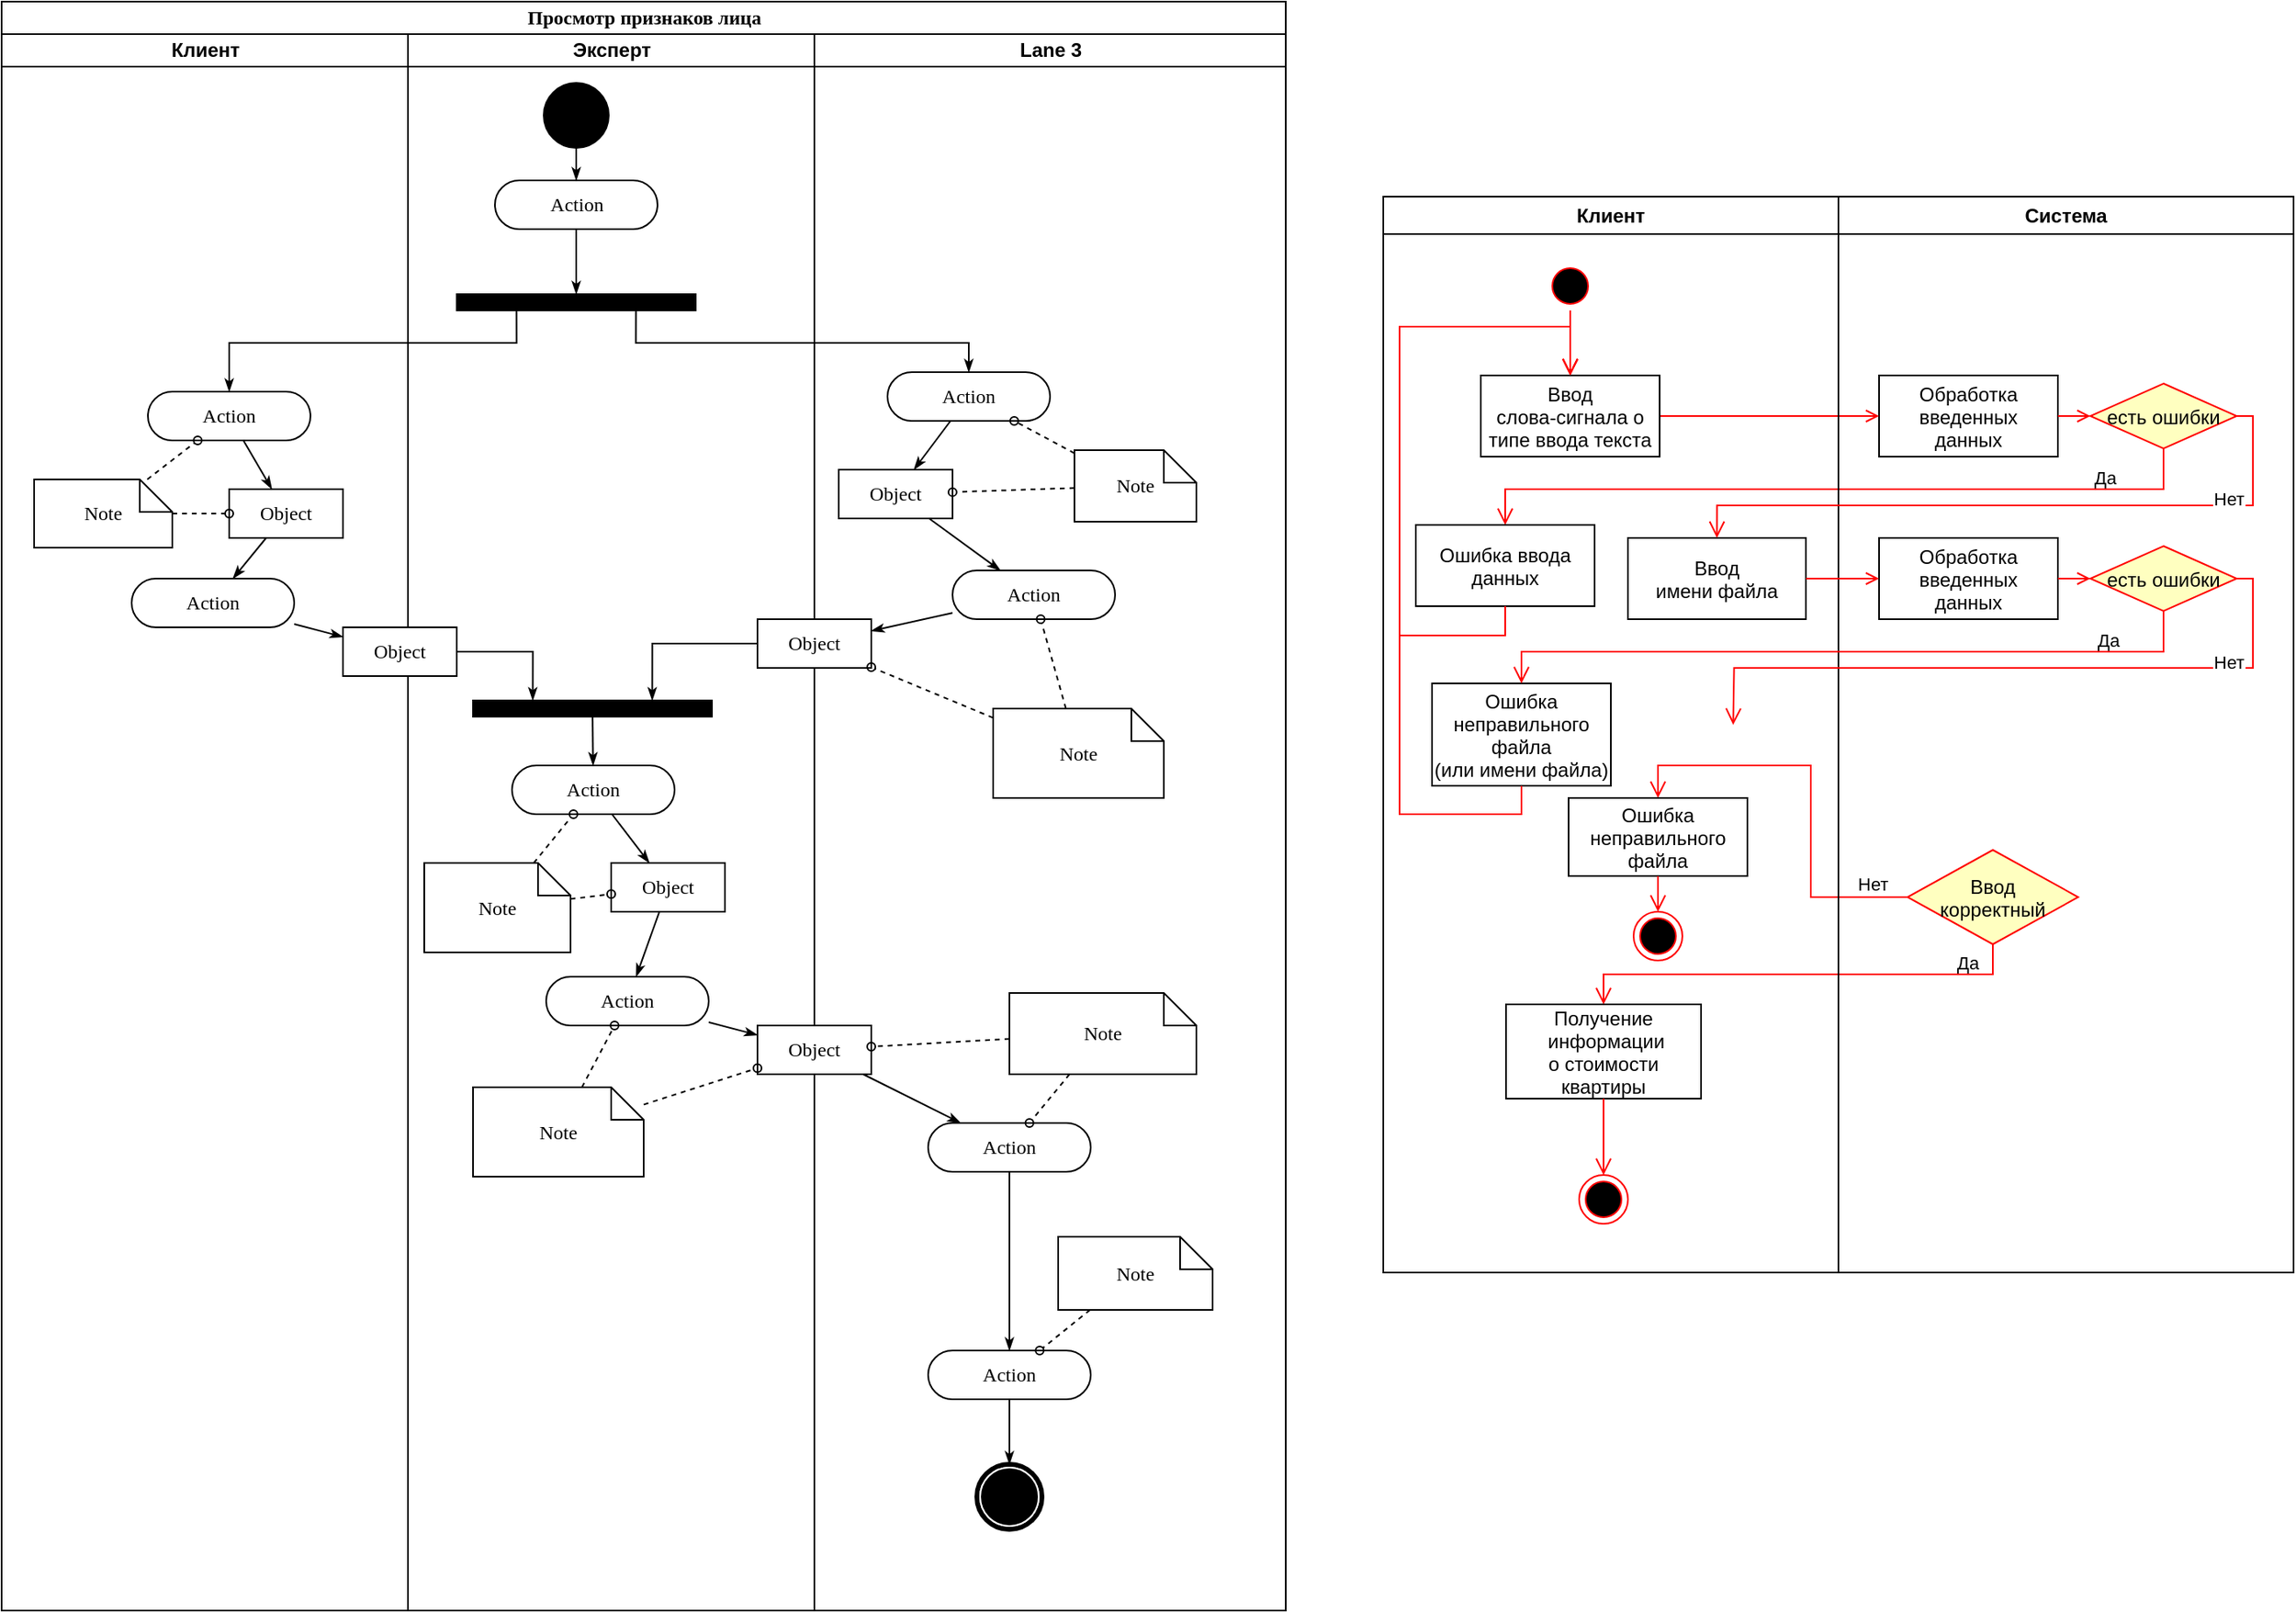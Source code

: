 <mxfile version="13.8.6" type="github" pages="4">
  <diagram name="Page-1" id="0783ab3e-0a74-02c8-0abd-f7b4e66b4bec">
    <mxGraphModel dx="782" dy="437" grid="1" gridSize="10" guides="1" tooltips="1" connect="1" arrows="1" fold="1" page="1" pageScale="1" pageWidth="850" pageHeight="1100" background="#ffffff" math="0" shadow="0">
      <root>
        <mxCell id="0" />
        <mxCell id="1" parent="0" />
        <mxCell id="1c1d494c118603dd-1" value="Просмотр признаков лица" style="swimlane;html=1;childLayout=stackLayout;startSize=20;rounded=0;shadow=0;comic=0;labelBackgroundColor=none;strokeWidth=1;fontFamily=Verdana;fontSize=12;align=center;" parent="1" vertex="1">
          <mxGeometry x="40" y="20" width="790" height="990" as="geometry" />
        </mxCell>
        <mxCell id="1c1d494c118603dd-2" value="Клиент" style="swimlane;html=1;startSize=20;" parent="1c1d494c118603dd-1" vertex="1">
          <mxGeometry y="20" width="250" height="970" as="geometry" />
        </mxCell>
        <mxCell id="1c1d494c118603dd-34" style="edgeStyle=none;rounded=0;html=1;labelBackgroundColor=none;startArrow=none;startFill=0;startSize=5;endArrow=classicThin;endFill=1;endSize=5;jettySize=auto;orthogonalLoop=1;strokeWidth=1;fontFamily=Verdana;fontSize=12" parent="1c1d494c118603dd-2" source="1c1d494c118603dd-6" target="1c1d494c118603dd-10" edge="1">
          <mxGeometry relative="1" as="geometry" />
        </mxCell>
        <mxCell id="1c1d494c118603dd-6" value="Action" style="rounded=1;whiteSpace=wrap;html=1;shadow=0;comic=0;labelBackgroundColor=none;strokeWidth=1;fontFamily=Verdana;fontSize=12;align=center;arcSize=50;" parent="1c1d494c118603dd-2" vertex="1">
          <mxGeometry x="90" y="220" width="100" height="30" as="geometry" />
        </mxCell>
        <mxCell id="1c1d494c118603dd-7" value="Action" style="rounded=1;whiteSpace=wrap;html=1;shadow=0;comic=0;labelBackgroundColor=none;strokeWidth=1;fontFamily=Verdana;fontSize=12;align=center;arcSize=50;" parent="1c1d494c118603dd-2" vertex="1">
          <mxGeometry x="80" y="335" width="100" height="30" as="geometry" />
        </mxCell>
        <mxCell id="1c1d494c118603dd-35" style="edgeStyle=none;rounded=0;html=1;labelBackgroundColor=none;startArrow=none;startFill=0;startSize=5;endArrow=classicThin;endFill=1;endSize=5;jettySize=auto;orthogonalLoop=1;strokeWidth=1;fontFamily=Verdana;fontSize=12" parent="1c1d494c118603dd-2" source="1c1d494c118603dd-10" target="1c1d494c118603dd-7" edge="1">
          <mxGeometry relative="1" as="geometry" />
        </mxCell>
        <mxCell id="1c1d494c118603dd-10" value="Object" style="rounded=0;whiteSpace=wrap;html=1;shadow=0;comic=0;labelBackgroundColor=none;strokeWidth=1;fontFamily=Verdana;fontSize=12;align=center;arcSize=50;" parent="1c1d494c118603dd-2" vertex="1">
          <mxGeometry x="140" y="280" width="70" height="30" as="geometry" />
        </mxCell>
        <mxCell id="1c1d494c118603dd-46" style="edgeStyle=none;rounded=0;html=1;labelBackgroundColor=none;startArrow=none;startFill=0;startSize=5;endArrow=oval;endFill=0;endSize=5;jettySize=auto;orthogonalLoop=1;strokeWidth=1;fontFamily=Verdana;fontSize=12;dashed=1;" parent="1c1d494c118603dd-2" source="1c1d494c118603dd-21" target="1c1d494c118603dd-6" edge="1">
          <mxGeometry relative="1" as="geometry" />
        </mxCell>
        <mxCell id="1c1d494c118603dd-47" style="edgeStyle=none;rounded=0;html=1;dashed=1;labelBackgroundColor=none;startArrow=none;startFill=0;startSize=5;endArrow=oval;endFill=0;endSize=5;jettySize=auto;orthogonalLoop=1;strokeWidth=1;fontFamily=Verdana;fontSize=12" parent="1c1d494c118603dd-2" source="1c1d494c118603dd-21" target="1c1d494c118603dd-10" edge="1">
          <mxGeometry relative="1" as="geometry" />
        </mxCell>
        <mxCell id="1c1d494c118603dd-21" value="Note" style="shape=note;whiteSpace=wrap;html=1;rounded=0;shadow=0;comic=0;labelBackgroundColor=none;strokeWidth=1;fontFamily=Verdana;fontSize=12;align=center;size=20;" parent="1c1d494c118603dd-2" vertex="1">
          <mxGeometry x="20" y="274" width="85" height="42" as="geometry" />
        </mxCell>
        <mxCell id="1c1d494c118603dd-3" value="Эксперт" style="swimlane;html=1;startSize=20;" parent="1c1d494c118603dd-1" vertex="1">
          <mxGeometry x="250" y="20" width="250" height="970" as="geometry" />
        </mxCell>
        <mxCell id="60571a20871a0731-3" value="" style="whiteSpace=wrap;html=1;rounded=0;shadow=0;comic=0;labelBackgroundColor=none;strokeWidth=1;fillColor=#000000;fontFamily=Verdana;fontSize=12;align=center;rotation=0;" parent="1c1d494c118603dd-3" vertex="1">
          <mxGeometry x="30" y="160" width="147" height="10" as="geometry" />
        </mxCell>
        <mxCell id="1c1d494c118603dd-40" style="edgeStyle=none;rounded=0;html=1;labelBackgroundColor=none;startArrow=none;startFill=0;startSize=5;endArrow=classicThin;endFill=1;endSize=5;jettySize=auto;orthogonalLoop=1;strokeWidth=1;fontFamily=Verdana;fontSize=12" parent="1c1d494c118603dd-3" source="1c1d494c118603dd-11" target="1c1d494c118603dd-15" edge="1">
          <mxGeometry relative="1" as="geometry" />
        </mxCell>
        <mxCell id="60571a20871a0731-8" value="Action" style="rounded=1;whiteSpace=wrap;html=1;shadow=0;comic=0;labelBackgroundColor=none;strokeWidth=1;fontFamily=Verdana;fontSize=12;align=center;arcSize=50;" parent="1c1d494c118603dd-3" vertex="1">
          <mxGeometry x="53.5" y="90" width="100" height="30" as="geometry" />
        </mxCell>
        <mxCell id="60571a20871a0731-4" value="" style="ellipse;whiteSpace=wrap;html=1;rounded=0;shadow=0;comic=0;labelBackgroundColor=none;strokeWidth=1;fillColor=#000000;fontFamily=Verdana;fontSize=12;align=center;" parent="1c1d494c118603dd-3" vertex="1">
          <mxGeometry x="83.5" y="30" width="40" height="40" as="geometry" />
        </mxCell>
        <mxCell id="1c1d494c118603dd-11" value="Action" style="rounded=1;whiteSpace=wrap;html=1;shadow=0;comic=0;labelBackgroundColor=none;strokeWidth=1;fontFamily=Verdana;fontSize=12;align=center;arcSize=50;" parent="1c1d494c118603dd-3" vertex="1">
          <mxGeometry x="64" y="450" width="100" height="30" as="geometry" />
        </mxCell>
        <mxCell id="1c1d494c118603dd-39" style="edgeStyle=none;rounded=0;html=1;labelBackgroundColor=none;startArrow=none;startFill=0;startSize=5;endArrow=classicThin;endFill=1;endSize=5;jettySize=auto;orthogonalLoop=1;strokeWidth=1;fontFamily=Verdana;fontSize=12" parent="1c1d494c118603dd-3" source="1c1d494c118603dd-12" target="1c1d494c118603dd-11" edge="1">
          <mxGeometry relative="1" as="geometry" />
        </mxCell>
        <mxCell id="1c1d494c118603dd-12" value="" style="whiteSpace=wrap;html=1;rounded=0;shadow=0;comic=0;labelBackgroundColor=none;strokeWidth=1;fillColor=#000000;fontFamily=Verdana;fontSize=12;align=center;rotation=0;" parent="1c1d494c118603dd-3" vertex="1">
          <mxGeometry x="40" y="410" width="147" height="10" as="geometry" />
        </mxCell>
        <mxCell id="1c1d494c118603dd-32" style="edgeStyle=orthogonalEdgeStyle;rounded=0;html=1;entryX=0.25;entryY=0;labelBackgroundColor=none;startArrow=none;startFill=0;startSize=5;endArrow=classicThin;endFill=1;endSize=5;jettySize=auto;orthogonalLoop=1;strokeWidth=1;fontFamily=Verdana;fontSize=12" parent="1c1d494c118603dd-3" source="1c1d494c118603dd-14" target="1c1d494c118603dd-12" edge="1">
          <mxGeometry relative="1" as="geometry" />
        </mxCell>
        <mxCell id="1c1d494c118603dd-14" value="Object" style="rounded=0;whiteSpace=wrap;html=1;shadow=0;comic=0;labelBackgroundColor=none;strokeWidth=1;fontFamily=Verdana;fontSize=12;align=center;arcSize=50;" parent="1c1d494c118603dd-3" vertex="1">
          <mxGeometry x="-40" y="365" width="70" height="30" as="geometry" />
        </mxCell>
        <mxCell id="1c1d494c118603dd-41" style="edgeStyle=none;rounded=0;html=1;labelBackgroundColor=none;startArrow=none;startFill=0;startSize=5;endArrow=classicThin;endFill=1;endSize=5;jettySize=auto;orthogonalLoop=1;strokeWidth=1;fontFamily=Verdana;fontSize=12" parent="1c1d494c118603dd-3" source="1c1d494c118603dd-15" target="1c1d494c118603dd-16" edge="1">
          <mxGeometry relative="1" as="geometry" />
        </mxCell>
        <mxCell id="1c1d494c118603dd-15" value="Object" style="rounded=0;whiteSpace=wrap;html=1;shadow=0;comic=0;labelBackgroundColor=none;strokeWidth=1;fontFamily=Verdana;fontSize=12;align=center;arcSize=50;" parent="1c1d494c118603dd-3" vertex="1">
          <mxGeometry x="125" y="510" width="70" height="30" as="geometry" />
        </mxCell>
        <mxCell id="1c1d494c118603dd-16" value="Action" style="rounded=1;whiteSpace=wrap;html=1;shadow=0;comic=0;labelBackgroundColor=none;strokeWidth=1;fontFamily=Verdana;fontSize=12;align=center;arcSize=50;" parent="1c1d494c118603dd-3" vertex="1">
          <mxGeometry x="85" y="580" width="100" height="30" as="geometry" />
        </mxCell>
        <mxCell id="1c1d494c118603dd-52" style="edgeStyle=none;rounded=0;html=1;dashed=1;labelBackgroundColor=none;startArrow=none;startFill=0;startSize=5;endArrow=oval;endFill=0;endSize=5;jettySize=auto;orthogonalLoop=1;strokeWidth=1;fontFamily=Verdana;fontSize=12" parent="1c1d494c118603dd-3" source="1c1d494c118603dd-23" target="1c1d494c118603dd-11" edge="1">
          <mxGeometry relative="1" as="geometry" />
        </mxCell>
        <mxCell id="1c1d494c118603dd-53" style="edgeStyle=none;rounded=0;html=1;dashed=1;labelBackgroundColor=none;startArrow=none;startFill=0;startSize=5;endArrow=oval;endFill=0;endSize=5;jettySize=auto;orthogonalLoop=1;strokeWidth=1;fontFamily=Verdana;fontSize=12" parent="1c1d494c118603dd-3" source="1c1d494c118603dd-23" target="1c1d494c118603dd-15" edge="1">
          <mxGeometry relative="1" as="geometry" />
        </mxCell>
        <mxCell id="1c1d494c118603dd-23" value="Note" style="shape=note;whiteSpace=wrap;html=1;rounded=0;shadow=0;comic=0;labelBackgroundColor=none;strokeWidth=1;fontFamily=Verdana;fontSize=12;align=center;size=20;" parent="1c1d494c118603dd-3" vertex="1">
          <mxGeometry x="10" y="510" width="90" height="55" as="geometry" />
        </mxCell>
        <mxCell id="1c1d494c118603dd-54" style="edgeStyle=none;rounded=0;html=1;dashed=1;labelBackgroundColor=none;startArrow=none;startFill=0;startSize=5;endArrow=oval;endFill=0;endSize=5;jettySize=auto;orthogonalLoop=1;strokeWidth=1;fontFamily=Verdana;fontSize=12" parent="1c1d494c118603dd-3" source="1c1d494c118603dd-24" target="1c1d494c118603dd-16" edge="1">
          <mxGeometry relative="1" as="geometry" />
        </mxCell>
        <mxCell id="1c1d494c118603dd-24" value="Note" style="shape=note;whiteSpace=wrap;html=1;rounded=0;shadow=0;comic=0;labelBackgroundColor=none;strokeWidth=1;fontFamily=Verdana;fontSize=12;align=center;size=20;" parent="1c1d494c118603dd-3" vertex="1">
          <mxGeometry x="40" y="648" width="105" height="55" as="geometry" />
        </mxCell>
        <mxCell id="1c1d494c118603dd-28" style="edgeStyle=orthogonalEdgeStyle;rounded=0;html=1;entryX=0.5;entryY=0;labelBackgroundColor=none;startArrow=none;startFill=0;startSize=5;endArrow=classicThin;endFill=1;endSize=5;jettySize=auto;orthogonalLoop=1;strokeWidth=1;fontFamily=Verdana;fontSize=12" parent="1c1d494c118603dd-3" source="60571a20871a0731-8" target="60571a20871a0731-3" edge="1">
          <mxGeometry relative="1" as="geometry">
            <Array as="points">
              <mxPoint x="104" y="125" />
            </Array>
          </mxGeometry>
        </mxCell>
        <mxCell id="1c1d494c118603dd-27" style="edgeStyle=orthogonalEdgeStyle;rounded=0;html=1;labelBackgroundColor=none;startArrow=none;startFill=0;startSize=5;endArrow=classicThin;endFill=1;endSize=5;jettySize=auto;orthogonalLoop=1;strokeWidth=1;fontFamily=Verdana;fontSize=12" parent="1c1d494c118603dd-3" source="60571a20871a0731-4" target="60571a20871a0731-8" edge="1">
          <mxGeometry relative="1" as="geometry" />
        </mxCell>
        <mxCell id="1c1d494c118603dd-4" value="Lane 3" style="swimlane;html=1;startSize=20;" parent="1c1d494c118603dd-1" vertex="1">
          <mxGeometry x="500" y="20" width="290" height="970" as="geometry">
            <mxRectangle x="500" y="20" width="30" height="970" as="alternateBounds" />
          </mxGeometry>
        </mxCell>
        <mxCell id="1c1d494c118603dd-33" style="rounded=0;html=1;labelBackgroundColor=none;startArrow=none;startFill=0;startSize=5;endArrow=classicThin;endFill=1;endSize=5;jettySize=auto;orthogonalLoop=1;strokeWidth=1;fontFamily=Verdana;fontSize=12" parent="1c1d494c118603dd-4" source="1c1d494c118603dd-5" target="1c1d494c118603dd-9" edge="1">
          <mxGeometry relative="1" as="geometry" />
        </mxCell>
        <mxCell id="1c1d494c118603dd-5" value="Action" style="rounded=1;whiteSpace=wrap;html=1;shadow=0;comic=0;labelBackgroundColor=none;strokeWidth=1;fontFamily=Verdana;fontSize=12;align=center;arcSize=50;" parent="1c1d494c118603dd-4" vertex="1">
          <mxGeometry x="45" y="208" width="100" height="30" as="geometry" />
        </mxCell>
        <mxCell id="1c1d494c118603dd-38" style="edgeStyle=none;rounded=0;html=1;labelBackgroundColor=none;startArrow=none;startFill=0;startSize=5;endArrow=classicThin;endFill=1;endSize=5;jettySize=auto;orthogonalLoop=1;strokeWidth=1;fontFamily=Verdana;fontSize=12" parent="1c1d494c118603dd-4" source="1c1d494c118603dd-8" target="1c1d494c118603dd-13" edge="1">
          <mxGeometry relative="1" as="geometry" />
        </mxCell>
        <mxCell id="1c1d494c118603dd-8" value="Action" style="rounded=1;whiteSpace=wrap;html=1;shadow=0;comic=0;labelBackgroundColor=none;strokeWidth=1;fontFamily=Verdana;fontSize=12;align=center;arcSize=50;" parent="1c1d494c118603dd-4" vertex="1">
          <mxGeometry x="85" y="330" width="100" height="30" as="geometry" />
        </mxCell>
        <mxCell id="1c1d494c118603dd-37" style="edgeStyle=none;rounded=0;html=1;labelBackgroundColor=none;startArrow=none;startFill=0;startSize=5;endArrow=classicThin;endFill=1;endSize=5;jettySize=auto;orthogonalLoop=1;strokeWidth=1;fontFamily=Verdana;fontSize=12" parent="1c1d494c118603dd-4" source="1c1d494c118603dd-9" target="1c1d494c118603dd-8" edge="1">
          <mxGeometry relative="1" as="geometry" />
        </mxCell>
        <mxCell id="1c1d494c118603dd-9" value="Object" style="rounded=0;whiteSpace=wrap;html=1;shadow=0;comic=0;labelBackgroundColor=none;strokeWidth=1;fontFamily=Verdana;fontSize=12;align=center;arcSize=50;" parent="1c1d494c118603dd-4" vertex="1">
          <mxGeometry x="15" y="268" width="70" height="30" as="geometry" />
        </mxCell>
        <mxCell id="1c1d494c118603dd-13" value="Object" style="rounded=0;whiteSpace=wrap;html=1;shadow=0;comic=0;labelBackgroundColor=none;strokeWidth=1;fontFamily=Verdana;fontSize=12;align=center;arcSize=50;" parent="1c1d494c118603dd-4" vertex="1">
          <mxGeometry x="-35" y="360" width="70" height="30" as="geometry" />
        </mxCell>
        <mxCell id="1c1d494c118603dd-43" style="edgeStyle=none;rounded=0;html=1;labelBackgroundColor=none;startArrow=none;startFill=0;startSize=5;endArrow=classicThin;endFill=1;endSize=5;jettySize=auto;orthogonalLoop=1;strokeWidth=1;fontFamily=Verdana;fontSize=12" parent="1c1d494c118603dd-4" source="1c1d494c118603dd-17" target="1c1d494c118603dd-18" edge="1">
          <mxGeometry relative="1" as="geometry" />
        </mxCell>
        <mxCell id="1c1d494c118603dd-17" value="Object" style="rounded=0;whiteSpace=wrap;html=1;shadow=0;comic=0;labelBackgroundColor=none;strokeWidth=1;fontFamily=Verdana;fontSize=12;align=center;arcSize=50;" parent="1c1d494c118603dd-4" vertex="1">
          <mxGeometry x="-35" y="610" width="70" height="30" as="geometry" />
        </mxCell>
        <mxCell id="1c1d494c118603dd-44" style="edgeStyle=none;rounded=0;html=1;labelBackgroundColor=none;startArrow=none;startFill=0;startSize=5;endArrow=classicThin;endFill=1;endSize=5;jettySize=auto;orthogonalLoop=1;strokeWidth=1;fontFamily=Verdana;fontSize=12" parent="1c1d494c118603dd-4" source="1c1d494c118603dd-18" target="1c1d494c118603dd-19" edge="1">
          <mxGeometry relative="1" as="geometry" />
        </mxCell>
        <mxCell id="1c1d494c118603dd-18" value="Action" style="rounded=1;whiteSpace=wrap;html=1;shadow=0;comic=0;labelBackgroundColor=none;strokeWidth=1;fontFamily=Verdana;fontSize=12;align=center;arcSize=50;" parent="1c1d494c118603dd-4" vertex="1">
          <mxGeometry x="70" y="670" width="100" height="30" as="geometry" />
        </mxCell>
        <mxCell id="1c1d494c118603dd-45" style="edgeStyle=none;rounded=0;html=1;labelBackgroundColor=none;startArrow=none;startFill=0;startSize=5;endArrow=classicThin;endFill=1;endSize=5;jettySize=auto;orthogonalLoop=1;strokeWidth=1;fontFamily=Verdana;fontSize=12" parent="1c1d494c118603dd-4" source="1c1d494c118603dd-19" target="60571a20871a0731-5" edge="1">
          <mxGeometry relative="1" as="geometry" />
        </mxCell>
        <mxCell id="1c1d494c118603dd-19" value="Action" style="rounded=1;whiteSpace=wrap;html=1;shadow=0;comic=0;labelBackgroundColor=none;strokeWidth=1;fontFamily=Verdana;fontSize=12;align=center;arcSize=50;" parent="1c1d494c118603dd-4" vertex="1">
          <mxGeometry x="70" y="810" width="100" height="30" as="geometry" />
        </mxCell>
        <mxCell id="60571a20871a0731-5" value="" style="shape=mxgraph.bpmn.shape;html=1;verticalLabelPosition=bottom;labelBackgroundColor=#ffffff;verticalAlign=top;perimeter=ellipsePerimeter;outline=end;symbol=terminate;rounded=0;shadow=0;comic=0;strokeWidth=1;fontFamily=Verdana;fontSize=12;align=center;" parent="1c1d494c118603dd-4" vertex="1">
          <mxGeometry x="100" y="880" width="40" height="40" as="geometry" />
        </mxCell>
        <mxCell id="1c1d494c118603dd-48" style="edgeStyle=none;rounded=0;html=1;dashed=1;labelBackgroundColor=none;startArrow=none;startFill=0;startSize=5;endArrow=oval;endFill=0;endSize=5;jettySize=auto;orthogonalLoop=1;strokeWidth=1;fontFamily=Verdana;fontSize=12" parent="1c1d494c118603dd-4" source="1c1d494c118603dd-20" target="1c1d494c118603dd-5" edge="1">
          <mxGeometry relative="1" as="geometry" />
        </mxCell>
        <mxCell id="1c1d494c118603dd-49" style="edgeStyle=none;rounded=0;html=1;dashed=1;labelBackgroundColor=none;startArrow=none;startFill=0;startSize=5;endArrow=oval;endFill=0;endSize=5;jettySize=auto;orthogonalLoop=1;strokeWidth=1;fontFamily=Verdana;fontSize=12" parent="1c1d494c118603dd-4" source="1c1d494c118603dd-20" target="1c1d494c118603dd-9" edge="1">
          <mxGeometry relative="1" as="geometry" />
        </mxCell>
        <mxCell id="1c1d494c118603dd-20" value="Note" style="shape=note;whiteSpace=wrap;html=1;rounded=0;shadow=0;comic=0;labelBackgroundColor=none;strokeWidth=1;fontFamily=Verdana;fontSize=12;align=center;size=20;" parent="1c1d494c118603dd-4" vertex="1">
          <mxGeometry x="160" y="256" width="75" height="44" as="geometry" />
        </mxCell>
        <mxCell id="1c1d494c118603dd-50" style="edgeStyle=none;rounded=0;html=1;dashed=1;labelBackgroundColor=none;startArrow=none;startFill=0;startSize=5;endArrow=oval;endFill=0;endSize=5;jettySize=auto;orthogonalLoop=1;strokeWidth=1;fontFamily=Verdana;fontSize=12" parent="1c1d494c118603dd-4" source="1c1d494c118603dd-22" target="1c1d494c118603dd-8" edge="1">
          <mxGeometry relative="1" as="geometry" />
        </mxCell>
        <mxCell id="1c1d494c118603dd-51" style="edgeStyle=none;rounded=0;html=1;dashed=1;labelBackgroundColor=none;startArrow=none;startFill=0;startSize=5;endArrow=oval;endFill=0;endSize=5;jettySize=auto;orthogonalLoop=1;strokeWidth=1;fontFamily=Verdana;fontSize=12" parent="1c1d494c118603dd-4" source="1c1d494c118603dd-22" target="1c1d494c118603dd-13" edge="1">
          <mxGeometry relative="1" as="geometry" />
        </mxCell>
        <mxCell id="1c1d494c118603dd-22" value="Note" style="shape=note;whiteSpace=wrap;html=1;rounded=0;shadow=0;comic=0;labelBackgroundColor=none;strokeWidth=1;fontFamily=Verdana;fontSize=12;align=center;size=20;" parent="1c1d494c118603dd-4" vertex="1">
          <mxGeometry x="110" y="415" width="105" height="55" as="geometry" />
        </mxCell>
        <mxCell id="1c1d494c118603dd-56" style="edgeStyle=none;rounded=0;html=1;dashed=1;labelBackgroundColor=none;startArrow=none;startFill=0;startSize=5;endArrow=oval;endFill=0;endSize=5;jettySize=auto;orthogonalLoop=1;strokeWidth=1;fontFamily=Verdana;fontSize=12" parent="1c1d494c118603dd-4" source="1c1d494c118603dd-25" target="1c1d494c118603dd-18" edge="1">
          <mxGeometry relative="1" as="geometry" />
        </mxCell>
        <mxCell id="1c1d494c118603dd-57" style="edgeStyle=none;rounded=0;html=1;dashed=1;labelBackgroundColor=none;startArrow=none;startFill=0;startSize=5;endArrow=oval;endFill=0;endSize=5;jettySize=auto;orthogonalLoop=1;strokeWidth=1;fontFamily=Verdana;fontSize=12" parent="1c1d494c118603dd-4" source="1c1d494c118603dd-25" target="1c1d494c118603dd-17" edge="1">
          <mxGeometry relative="1" as="geometry" />
        </mxCell>
        <mxCell id="1c1d494c118603dd-25" value="Note" style="shape=note;whiteSpace=wrap;html=1;rounded=0;shadow=0;comic=0;labelBackgroundColor=none;strokeWidth=1;fontFamily=Verdana;fontSize=12;align=center;size=20;" parent="1c1d494c118603dd-4" vertex="1">
          <mxGeometry x="120" y="590" width="115" height="50" as="geometry" />
        </mxCell>
        <mxCell id="1c1d494c118603dd-58" style="edgeStyle=none;rounded=0;html=1;dashed=1;labelBackgroundColor=none;startArrow=none;startFill=0;startSize=5;endArrow=oval;endFill=0;endSize=5;jettySize=auto;orthogonalLoop=1;strokeWidth=1;fontFamily=Verdana;fontSize=12" parent="1c1d494c118603dd-4" source="1c1d494c118603dd-26" target="1c1d494c118603dd-19" edge="1">
          <mxGeometry relative="1" as="geometry" />
        </mxCell>
        <mxCell id="1c1d494c118603dd-26" value="Note" style="shape=note;whiteSpace=wrap;html=1;rounded=0;shadow=0;comic=0;labelBackgroundColor=none;strokeWidth=1;fontFamily=Verdana;fontSize=12;align=center;size=20;" parent="1c1d494c118603dd-4" vertex="1">
          <mxGeometry x="150" y="740" width="95" height="45" as="geometry" />
        </mxCell>
        <mxCell id="1c1d494c118603dd-29" style="edgeStyle=orthogonalEdgeStyle;rounded=0;html=1;exitX=0.75;exitY=1;labelBackgroundColor=none;startArrow=none;startFill=0;startSize=5;endArrow=classicThin;endFill=1;endSize=5;jettySize=auto;orthogonalLoop=1;strokeWidth=1;fontFamily=Verdana;fontSize=12" parent="1c1d494c118603dd-1" source="60571a20871a0731-3" target="1c1d494c118603dd-5" edge="1">
          <mxGeometry relative="1" as="geometry">
            <Array as="points">
              <mxPoint x="390" y="210" />
              <mxPoint x="595" y="210" />
            </Array>
          </mxGeometry>
        </mxCell>
        <mxCell id="1c1d494c118603dd-30" style="edgeStyle=orthogonalEdgeStyle;rounded=0;html=1;exitX=0.25;exitY=1;entryX=0.5;entryY=0;labelBackgroundColor=none;startArrow=none;startFill=0;startSize=5;endArrow=classicThin;endFill=1;endSize=5;jettySize=auto;orthogonalLoop=1;strokeWidth=1;fontFamily=Verdana;fontSize=12" parent="1c1d494c118603dd-1" source="60571a20871a0731-3" target="1c1d494c118603dd-6" edge="1">
          <mxGeometry relative="1" as="geometry">
            <Array as="points">
              <mxPoint x="317" y="210" />
              <mxPoint x="140" y="210" />
            </Array>
          </mxGeometry>
        </mxCell>
        <mxCell id="1c1d494c118603dd-31" style="edgeStyle=orthogonalEdgeStyle;rounded=0;html=1;entryX=0.75;entryY=0;labelBackgroundColor=none;startArrow=none;startFill=0;startSize=5;endArrow=classicThin;endFill=1;endSize=5;jettySize=auto;orthogonalLoop=1;strokeWidth=1;fontFamily=Verdana;fontSize=12" parent="1c1d494c118603dd-1" source="1c1d494c118603dd-13" target="1c1d494c118603dd-12" edge="1">
          <mxGeometry relative="1" as="geometry" />
        </mxCell>
        <mxCell id="1c1d494c118603dd-36" style="edgeStyle=none;rounded=0;html=1;labelBackgroundColor=none;startArrow=none;startFill=0;startSize=5;endArrow=classicThin;endFill=1;endSize=5;jettySize=auto;orthogonalLoop=1;strokeWidth=1;fontFamily=Verdana;fontSize=12" parent="1c1d494c118603dd-1" source="1c1d494c118603dd-7" target="1c1d494c118603dd-14" edge="1">
          <mxGeometry relative="1" as="geometry" />
        </mxCell>
        <mxCell id="1c1d494c118603dd-42" style="edgeStyle=none;rounded=0;html=1;labelBackgroundColor=none;startArrow=none;startFill=0;startSize=5;endArrow=classicThin;endFill=1;endSize=5;jettySize=auto;orthogonalLoop=1;strokeWidth=1;fontFamily=Verdana;fontSize=12" parent="1c1d494c118603dd-1" source="1c1d494c118603dd-16" target="1c1d494c118603dd-17" edge="1">
          <mxGeometry relative="1" as="geometry" />
        </mxCell>
        <mxCell id="1c1d494c118603dd-55" style="edgeStyle=none;rounded=0;html=1;dashed=1;labelBackgroundColor=none;startArrow=none;startFill=0;startSize=5;endArrow=oval;endFill=0;endSize=5;jettySize=auto;orthogonalLoop=1;strokeWidth=1;fontFamily=Verdana;fontSize=12" parent="1c1d494c118603dd-1" source="1c1d494c118603dd-24" target="1c1d494c118603dd-17" edge="1">
          <mxGeometry relative="1" as="geometry" />
        </mxCell>
        <mxCell id="eoZGQBolCjSW6dowUGA1-11" value="Система" style="swimlane;whiteSpace=wrap" parent="1" vertex="1">
          <mxGeometry x="1170" y="140" width="280" height="662" as="geometry" />
        </mxCell>
        <mxCell id="eoZGQBolCjSW6dowUGA1-15" value="Обработка&#xa; введенных &#xa;данных" style="" parent="eoZGQBolCjSW6dowUGA1-11" vertex="1">
          <mxGeometry x="25" y="110" width="110" height="50" as="geometry" />
        </mxCell>
        <mxCell id="eoZGQBolCjSW6dowUGA1-16" value="есть ошибки" style="rhombus;fillColor=#ffffc0;strokeColor=#ff0000;" parent="eoZGQBolCjSW6dowUGA1-11" vertex="1">
          <mxGeometry x="155" y="115" width="90" height="40" as="geometry" />
        </mxCell>
        <mxCell id="eoZGQBolCjSW6dowUGA1-18" value="" style="endArrow=open;strokeColor=#FF0000;endFill=1;rounded=0" parent="eoZGQBolCjSW6dowUGA1-11" source="eoZGQBolCjSW6dowUGA1-15" target="eoZGQBolCjSW6dowUGA1-16" edge="1">
          <mxGeometry relative="1" as="geometry" />
        </mxCell>
        <mxCell id="eoZGQBolCjSW6dowUGA1-20" value="Ввод&#xa;корректный" style="rhombus;fillColor=#ffffc0;strokeColor=#ff0000;" parent="eoZGQBolCjSW6dowUGA1-11" vertex="1">
          <mxGeometry x="42.5" y="402" width="105" height="58" as="geometry" />
        </mxCell>
        <mxCell id="5psqAf0z91V_lSissanz-1" value="Обработка&#xa; введенных &#xa;данных" style="" vertex="1" parent="eoZGQBolCjSW6dowUGA1-11">
          <mxGeometry x="25" y="210" width="110" height="50" as="geometry" />
        </mxCell>
        <mxCell id="5psqAf0z91V_lSissanz-2" value="есть ошибки" style="rhombus;fillColor=#ffffc0;strokeColor=#ff0000;" vertex="1" parent="eoZGQBolCjSW6dowUGA1-11">
          <mxGeometry x="155" y="215" width="90" height="40" as="geometry" />
        </mxCell>
        <mxCell id="5psqAf0z91V_lSissanz-3" value="" style="endArrow=open;strokeColor=#FF0000;endFill=1;rounded=0" edge="1" parent="eoZGQBolCjSW6dowUGA1-11" source="5psqAf0z91V_lSissanz-1" target="5psqAf0z91V_lSissanz-2">
          <mxGeometry relative="1" as="geometry" />
        </mxCell>
        <mxCell id="eoZGQBolCjSW6dowUGA1-22" value="" style="endArrow=open;strokeColor=#FF0000;endFill=1;rounded=0;entryX=0;entryY=0.5;entryDx=0;entryDy=0;edgeStyle=orthogonalEdgeStyle;" parent="1" source="eoZGQBolCjSW6dowUGA1-4" target="eoZGQBolCjSW6dowUGA1-15" edge="1">
          <mxGeometry relative="1" as="geometry">
            <mxPoint x="665" y="380" as="targetPoint" />
          </mxGeometry>
        </mxCell>
        <mxCell id="eoZGQBolCjSW6dowUGA1-23" value="Нет" style="edgeStyle=orthogonalEdgeStyle;elbow=horizontal;align=left;verticalAlign=top;endArrow=open;endSize=8;strokeColor=#FF0000;endFill=1;rounded=0;exitX=0;exitY=0.5;exitDx=0;exitDy=0;entryX=0.5;entryY=0;entryDx=0;entryDy=0;" parent="1" source="eoZGQBolCjSW6dowUGA1-20" target="eoZGQBolCjSW6dowUGA1-5" edge="1">
          <mxGeometry x="-0.367" y="-27" relative="1" as="geometry">
            <mxPoint x="735.5" y="432" as="targetPoint" />
            <mxPoint x="1030.0" y="435" as="sourcePoint" />
            <mxPoint as="offset" />
            <Array as="points">
              <mxPoint x="1153" y="571" />
              <mxPoint x="1153" y="490" />
              <mxPoint x="1059" y="490" />
            </Array>
          </mxGeometry>
        </mxCell>
        <mxCell id="eoZGQBolCjSW6dowUGA1-24" value="Да" style="elbow=horizontal;align=left;verticalAlign=top;endArrow=open;endSize=8;strokeColor=#FF0000;endFill=1;rounded=0;exitX=0.5;exitY=1;exitDx=0;exitDy=0;entryX=0.5;entryY=0;entryDx=0;entryDy=0;edgeStyle=orthogonalEdgeStyle;" parent="1" source="eoZGQBolCjSW6dowUGA1-16" target="eoZGQBolCjSW6dowUGA1-6" edge="1">
          <mxGeometry x="-0.693" y="-20" relative="1" as="geometry">
            <mxPoint x="695.5" y="352" as="targetPoint" />
            <mxPoint x="1070.0" y="382" as="sourcePoint" />
            <Array as="points">
              <mxPoint x="1370" y="320" />
              <mxPoint x="965" y="320" />
            </Array>
            <mxPoint as="offset" />
          </mxGeometry>
        </mxCell>
        <mxCell id="eoZGQBolCjSW6dowUGA1-27" value="Да" style="elbow=horizontal;align=left;verticalAlign=top;endArrow=open;endSize=8;strokeColor=#FF0000;endFill=1;rounded=0;exitX=0.5;exitY=1;exitDx=0;exitDy=0;edgeStyle=orthogonalEdgeStyle;entryX=0.5;entryY=0;entryDx=0;entryDy=0;" parent="1" source="eoZGQBolCjSW6dowUGA1-20" target="eoZGQBolCjSW6dowUGA1-8" edge="1">
          <mxGeometry x="-0.693" y="-20" relative="1" as="geometry">
            <mxPoint x="775.5" y="652" as="targetPoint" />
            <mxPoint x="925" y="602" as="sourcePoint" />
            <mxPoint as="offset" />
          </mxGeometry>
        </mxCell>
        <mxCell id="eoZGQBolCjSW6dowUGA1-1" value="Клиент" style="swimlane;whiteSpace=wrap" parent="1" vertex="1">
          <mxGeometry x="890" y="140" width="280" height="662" as="geometry" />
        </mxCell>
        <mxCell id="eoZGQBolCjSW6dowUGA1-2" value="" style="ellipse;shape=startState;fillColor=#000000;strokeColor=#ff0000;" parent="eoZGQBolCjSW6dowUGA1-1" vertex="1">
          <mxGeometry x="100" y="40" width="30" height="30" as="geometry" />
        </mxCell>
        <mxCell id="eoZGQBolCjSW6dowUGA1-3" value="" style="edgeStyle=elbowEdgeStyle;elbow=horizontal;verticalAlign=bottom;endArrow=open;endSize=8;strokeColor=#FF0000;endFill=1;rounded=0" parent="eoZGQBolCjSW6dowUGA1-1" source="eoZGQBolCjSW6dowUGA1-2" target="eoZGQBolCjSW6dowUGA1-4" edge="1">
          <mxGeometry x="100" y="40" as="geometry">
            <mxPoint x="115" y="110" as="targetPoint" />
          </mxGeometry>
        </mxCell>
        <mxCell id="eoZGQBolCjSW6dowUGA1-4" value="Ввод&#xa;слова-сигнала о&#xa;типе ввода текста" style="align=center;" parent="eoZGQBolCjSW6dowUGA1-1" vertex="1">
          <mxGeometry x="60" y="110" width="110" height="50" as="geometry" />
        </mxCell>
        <mxCell id="eoZGQBolCjSW6dowUGA1-5" value="Ошибка&#xa;неправильного&#xa;файла" style="" parent="eoZGQBolCjSW6dowUGA1-1" vertex="1">
          <mxGeometry x="114" y="370" width="110" height="48" as="geometry" />
        </mxCell>
        <mxCell id="eoZGQBolCjSW6dowUGA1-6" value="Ошибка ввода&#xa;данных" style="" parent="eoZGQBolCjSW6dowUGA1-1" vertex="1">
          <mxGeometry x="20" y="202" width="110" height="50" as="geometry" />
        </mxCell>
        <mxCell id="eoZGQBolCjSW6dowUGA1-7" value="" style="edgeStyle=orthogonalEdgeStyle;elbow=horizontal;verticalAlign=bottom;endArrow=open;endSize=8;strokeColor=#FF0000;endFill=1;rounded=0;entryX=0.5;entryY=0;entryDx=0;entryDy=0;exitX=0.5;exitY=1;exitDx=0;exitDy=0;" parent="eoZGQBolCjSW6dowUGA1-1" source="eoZGQBolCjSW6dowUGA1-6" target="eoZGQBolCjSW6dowUGA1-4" edge="1">
          <mxGeometry x="-114.5" y="-98" as="geometry">
            <mxPoint x="365.357" y="120" as="targetPoint" />
            <mxPoint x="365" y="80" as="sourcePoint" />
            <Array as="points">
              <mxPoint x="75" y="270" />
              <mxPoint x="10" y="270" />
              <mxPoint x="10" y="80" />
              <mxPoint x="115" y="80" />
            </Array>
          </mxGeometry>
        </mxCell>
        <mxCell id="eoZGQBolCjSW6dowUGA1-8" value="Получение&#xa; информации&#xa;о стоимости&#xa;квартиры" style="" parent="eoZGQBolCjSW6dowUGA1-1" vertex="1">
          <mxGeometry x="75.5" y="497" width="120" height="58" as="geometry" />
        </mxCell>
        <mxCell id="eoZGQBolCjSW6dowUGA1-9" value="ё" style="ellipse;html=1;shape=endState;fillColor=#000000;strokeColor=#ff0000;" parent="eoZGQBolCjSW6dowUGA1-1" vertex="1">
          <mxGeometry x="120.5" y="602" width="30" height="30" as="geometry" />
        </mxCell>
        <mxCell id="eoZGQBolCjSW6dowUGA1-10" value="" style="elbow=horizontal;verticalAlign=bottom;endArrow=open;endSize=8;strokeColor=#FF0000;endFill=1;rounded=0;entryX=0.5;entryY=0;entryDx=0;entryDy=0;exitX=0.5;exitY=1;exitDx=0;exitDy=0;" parent="eoZGQBolCjSW6dowUGA1-1" source="eoZGQBolCjSW6dowUGA1-8" target="eoZGQBolCjSW6dowUGA1-9" edge="1">
          <mxGeometry x="-94.5" y="-58" as="geometry">
            <mxPoint x="139" y="442" as="targetPoint" />
            <mxPoint x="139" y="420" as="sourcePoint" />
          </mxGeometry>
        </mxCell>
        <mxCell id="eoZGQBolCjSW6dowUGA1-25" value="ё" style="ellipse;html=1;shape=endState;fillColor=#000000;strokeColor=#ff0000;" parent="eoZGQBolCjSW6dowUGA1-1" vertex="1">
          <mxGeometry x="154" y="440" width="30" height="30" as="geometry" />
        </mxCell>
        <mxCell id="eoZGQBolCjSW6dowUGA1-26" value="" style="elbow=horizontal;verticalAlign=bottom;endArrow=open;endSize=8;strokeColor=#FF0000;endFill=1;rounded=0;entryX=0.5;entryY=0;entryDx=0;entryDy=0;exitX=0.5;exitY=1;exitDx=0;exitDy=0;" parent="eoZGQBolCjSW6dowUGA1-1" source="eoZGQBolCjSW6dowUGA1-5" target="eoZGQBolCjSW6dowUGA1-25" edge="1">
          <mxGeometry x="-444.5" y="-48" as="geometry">
            <mxPoint x="35.357" y="170" as="targetPoint" />
            <mxPoint x="35" y="130" as="sourcePoint" />
          </mxGeometry>
        </mxCell>
        <mxCell id="eoZGQBolCjSW6dowUGA1-19" value="Ввод&#xa;имени файла" style="" parent="eoZGQBolCjSW6dowUGA1-1" vertex="1">
          <mxGeometry x="150.5" y="210" width="109.5" height="50" as="geometry" />
        </mxCell>
        <mxCell id="5psqAf0z91V_lSissanz-8" value="Ошибка&#xa;неправильного&#xa;файла&#xa;(или имени файла)" style="" vertex="1" parent="eoZGQBolCjSW6dowUGA1-1">
          <mxGeometry x="30" y="299.5" width="110" height="63" as="geometry" />
        </mxCell>
        <mxCell id="5psqAf0z91V_lSissanz-9" value="" style="edgeStyle=orthogonalEdgeStyle;elbow=horizontal;verticalAlign=bottom;endArrow=open;endSize=8;strokeColor=#FF0000;endFill=1;rounded=0;entryX=0.5;entryY=0;entryDx=0;entryDy=0;exitX=0.5;exitY=1;exitDx=0;exitDy=0;" edge="1" parent="eoZGQBolCjSW6dowUGA1-1" source="5psqAf0z91V_lSissanz-8" target="eoZGQBolCjSW6dowUGA1-4">
          <mxGeometry x="-994.5" y="-228" as="geometry">
            <mxPoint x="97.5" y="120" as="targetPoint" />
            <mxPoint x="85" y="262" as="sourcePoint" />
            <Array as="points">
              <mxPoint x="85" y="380" />
              <mxPoint x="10" y="380" />
              <mxPoint x="10" y="80" />
              <mxPoint x="115" y="80" />
            </Array>
          </mxGeometry>
        </mxCell>
        <mxCell id="eoZGQBolCjSW6dowUGA1-17" value="Нет" style="elbow=horizontal;align=left;verticalAlign=top;endArrow=open;endSize=8;strokeColor=#FF0000;endFill=1;rounded=0;entryX=0.5;entryY=0;entryDx=0;entryDy=0;exitX=1;exitY=0.5;exitDx=0;exitDy=0;edgeStyle=orthogonalEdgeStyle;" parent="1" source="eoZGQBolCjSW6dowUGA1-16" target="eoZGQBolCjSW6dowUGA1-19" edge="1">
          <mxGeometry x="-0.769" y="-26" relative="1" as="geometry">
            <mxPoint x="1359.643" y="465" as="targetPoint" />
            <Array as="points">
              <mxPoint x="1425" y="275" />
              <mxPoint x="1425" y="330" />
              <mxPoint x="1095" y="330" />
            </Array>
            <mxPoint as="offset" />
          </mxGeometry>
        </mxCell>
        <mxCell id="5psqAf0z91V_lSissanz-5" value="" style="endArrow=open;strokeColor=#FF0000;endFill=1;rounded=0;entryX=0;entryY=0.5;entryDx=0;entryDy=0;edgeStyle=orthogonalEdgeStyle;exitX=1;exitY=0.5;exitDx=0;exitDy=0;" edge="1" parent="1" source="eoZGQBolCjSW6dowUGA1-19" target="5psqAf0z91V_lSissanz-1">
          <mxGeometry relative="1" as="geometry">
            <mxPoint x="1205" y="285" as="targetPoint" />
            <mxPoint x="1070" y="285" as="sourcePoint" />
          </mxGeometry>
        </mxCell>
        <mxCell id="5psqAf0z91V_lSissanz-6" value="Да" style="elbow=horizontal;align=left;verticalAlign=top;endArrow=open;endSize=8;strokeColor=#FF0000;endFill=1;rounded=0;exitX=0.5;exitY=1;exitDx=0;exitDy=0;edgeStyle=orthogonalEdgeStyle;entryX=0.5;entryY=0;entryDx=0;entryDy=0;" edge="1" parent="1" source="5psqAf0z91V_lSissanz-2" target="5psqAf0z91V_lSissanz-8">
          <mxGeometry x="-0.693" y="-20" relative="1" as="geometry">
            <mxPoint x="1030" y="430" as="targetPoint" />
            <mxPoint x="1380" y="410" as="sourcePoint" />
            <Array as="points">
              <mxPoint x="1370" y="420" />
              <mxPoint x="975" y="420" />
            </Array>
            <mxPoint as="offset" />
          </mxGeometry>
        </mxCell>
        <mxCell id="5psqAf0z91V_lSissanz-7" value="Нет" style="elbow=horizontal;align=left;verticalAlign=top;endArrow=open;endSize=8;strokeColor=#FF0000;endFill=1;rounded=0;entryX=0.5;entryY=0;entryDx=0;entryDy=0;exitX=1;exitY=0.5;exitDx=0;exitDy=0;edgeStyle=orthogonalEdgeStyle;" edge="1" parent="1" source="5psqAf0z91V_lSissanz-2">
          <mxGeometry x="-0.769" y="-26" relative="1" as="geometry">
            <mxPoint x="1105.25" y="465" as="targetPoint" />
            <mxPoint as="offset" />
            <mxPoint x="1425" y="390" as="sourcePoint" />
          </mxGeometry>
        </mxCell>
      </root>
    </mxGraphModel>
  </diagram>
  <diagram id="yzN8L24s_lwzbY5qgHOw" name="Page-2">
    <mxGraphModel dx="782" dy="437" grid="1" gridSize="10" guides="1" tooltips="1" connect="1" arrows="1" fold="1" page="1" pageScale="1" pageWidth="1654" pageHeight="1169" math="0" shadow="0">
      <root>
        <mxCell id="yIj8lRWFxCpw4po-QEsE-0" />
        <mxCell id="yIj8lRWFxCpw4po-QEsE-1" parent="yIj8lRWFxCpw4po-QEsE-0" />
        <mxCell id="yIj8lRWFxCpw4po-QEsE-2" value="Клиент" style="swimlane;whiteSpace=wrap" parent="yIj8lRWFxCpw4po-QEsE-1" vertex="1">
          <mxGeometry x="410" y="240" width="280" height="1190" as="geometry" />
        </mxCell>
        <mxCell id="yIj8lRWFxCpw4po-QEsE-3" value="" style="ellipse;shape=startState;fillColor=#000000;strokeColor=#ff0000;" parent="yIj8lRWFxCpw4po-QEsE-2" vertex="1">
          <mxGeometry x="100" y="40" width="30" height="30" as="geometry" />
        </mxCell>
        <mxCell id="yIj8lRWFxCpw4po-QEsE-4" value="" style="edgeStyle=elbowEdgeStyle;elbow=horizontal;verticalAlign=bottom;endArrow=open;endSize=8;strokeColor=#FF0000;endFill=1;rounded=0" parent="yIj8lRWFxCpw4po-QEsE-2" source="yIj8lRWFxCpw4po-QEsE-3" target="yIj8lRWFxCpw4po-QEsE-5" edge="1">
          <mxGeometry x="100" y="40" as="geometry">
            <mxPoint x="115" y="110" as="targetPoint" />
          </mxGeometry>
        </mxCell>
        <mxCell id="yIj8lRWFxCpw4po-QEsE-5" value="Ввод пути с &#xa;изображением лица" style="" parent="yIj8lRWFxCpw4po-QEsE-2" vertex="1">
          <mxGeometry x="56" y="110" width="120" height="50" as="geometry" />
        </mxCell>
        <mxCell id="yIj8lRWFxCpw4po-QEsE-7" value="Ошибка, &#xa;неподдерживаемый&#xa;формат" style="" parent="yIj8lRWFxCpw4po-QEsE-2" vertex="1">
          <mxGeometry x="60" y="202" width="110" height="50" as="geometry" />
        </mxCell>
        <mxCell id="tYPvXyNMyAclM_ogBzkL-7" value="Ошибка, нет лица&#xa;на фото" style="" parent="yIj8lRWFxCpw4po-QEsE-2" vertex="1">
          <mxGeometry x="80" y="560" width="120" height="58" as="geometry" />
        </mxCell>
        <mxCell id="tYPvXyNMyAclM_ogBzkL-9" value="" style="elbow=horizontal;verticalAlign=bottom;endArrow=open;endSize=8;strokeColor=#FF0000;endFill=1;rounded=0;exitX=0.5;exitY=1;exitDx=0;exitDy=0;" parent="yIj8lRWFxCpw4po-QEsE-2" source="tYPvXyNMyAclM_ogBzkL-8" edge="1">
          <mxGeometry x="-479.5" y="-18" as="geometry">
            <mxPoint x="140" y="650" as="targetPoint" />
            <mxPoint x="141" y="708" as="sourcePoint" />
          </mxGeometry>
        </mxCell>
        <mxCell id="tYPvXyNMyAclM_ogBzkL-8" value="ё" style="ellipse;html=1;shape=endState;fillColor=#000000;strokeColor=#ff0000;" parent="yIj8lRWFxCpw4po-QEsE-2" vertex="1">
          <mxGeometry x="125" y="650" width="30" height="30" as="geometry" />
        </mxCell>
        <mxCell id="tYPvXyNMyAclM_ogBzkL-11" value="" style="elbow=horizontal;verticalAlign=bottom;endArrow=open;endSize=8;strokeColor=#FF0000;endFill=1;rounded=0;exitX=0.5;exitY=1;exitDx=0;exitDy=0;" parent="yIj8lRWFxCpw4po-QEsE-2" source="tYPvXyNMyAclM_ogBzkL-7" target="tYPvXyNMyAclM_ogBzkL-8" edge="1">
          <mxGeometry x="-479.5" y="-18" as="geometry">
            <mxPoint x="550" y="890" as="targetPoint" />
            <mxPoint x="550" y="858" as="sourcePoint" />
          </mxGeometry>
        </mxCell>
        <mxCell id="tYPvXyNMyAclM_ogBzkL-31" value="Вывод признаков" style="" parent="yIj8lRWFxCpw4po-QEsE-2" vertex="1">
          <mxGeometry x="87" y="780" width="106" height="60" as="geometry" />
        </mxCell>
        <mxCell id="tYPvXyNMyAclM_ogBzkL-35" value="корректно?" style="rhombus;fillColor=#ffffc0;strokeColor=#ff0000;" parent="yIj8lRWFxCpw4po-QEsE-2" vertex="1">
          <mxGeometry x="99" y="864" width="80" height="40" as="geometry" />
        </mxCell>
        <mxCell id="tYPvXyNMyAclM_ogBzkL-36" value="" style="elbow=horizontal;verticalAlign=bottom;endArrow=open;endSize=8;strokeColor=#FF0000;endFill=1;rounded=0;exitX=0.5;exitY=1;exitDx=0;exitDy=0;entryX=0.5;entryY=0;entryDx=0;entryDy=0;" parent="yIj8lRWFxCpw4po-QEsE-2" source="tYPvXyNMyAclM_ogBzkL-31" target="tYPvXyNMyAclM_ogBzkL-35" edge="1">
          <mxGeometry x="-879.5" y="-248" as="geometry">
            <mxPoint x="150" y="660" as="targetPoint" />
            <mxPoint x="150" y="628" as="sourcePoint" />
          </mxGeometry>
        </mxCell>
        <mxCell id="tYPvXyNMyAclM_ogBzkL-44" value="сохранить?" style="rhombus;fillColor=#ffffc0;strokeColor=#ff0000;" parent="yIj8lRWFxCpw4po-QEsE-2" vertex="1">
          <mxGeometry x="99" y="980" width="80" height="40" as="geometry" />
        </mxCell>
        <mxCell id="tYPvXyNMyAclM_ogBzkL-45" value="Нет" style="elbow=horizontal;align=left;verticalAlign=top;endArrow=open;endSize=8;strokeColor=#FF0000;endFill=1;rounded=0;exitX=0;exitY=0.5;exitDx=0;exitDy=0;" parent="yIj8lRWFxCpw4po-QEsE-2" source="tYPvXyNMyAclM_ogBzkL-44" edge="1">
          <mxGeometry x="-0.571" y="-20" relative="1" as="geometry">
            <mxPoint x="60" y="1050" as="targetPoint" />
            <Array as="points">
              <mxPoint x="60" y="1000" />
            </Array>
            <mxPoint as="offset" />
            <mxPoint x="80" y="1006" as="sourcePoint" />
          </mxGeometry>
        </mxCell>
        <mxCell id="tYPvXyNMyAclM_ogBzkL-46" value="ё" style="ellipse;html=1;shape=endState;fillColor=#000000;strokeColor=#ff0000;" parent="yIj8lRWFxCpw4po-QEsE-2" vertex="1">
          <mxGeometry x="45" y="1050" width="30" height="30" as="geometry" />
        </mxCell>
        <mxCell id="pd-DcGtbzofmi_1o58jI-0" value="Сообщение о сохранени" style="" parent="yIj8lRWFxCpw4po-QEsE-2" vertex="1">
          <mxGeometry x="94" y="1100" width="106" height="60" as="geometry" />
        </mxCell>
        <mxCell id="yIj8lRWFxCpw4po-QEsE-12" value="Система" style="swimlane;whiteSpace=wrap" parent="yIj8lRWFxCpw4po-QEsE-1" vertex="1">
          <mxGeometry x="690" y="240" width="280" height="1190" as="geometry" />
        </mxCell>
        <mxCell id="yIj8lRWFxCpw4po-QEsE-16" value="Проверка формата&#xa;файла" style="" parent="yIj8lRWFxCpw4po-QEsE-12" vertex="1">
          <mxGeometry x="20" y="182" width="110" height="50" as="geometry" />
        </mxCell>
        <mxCell id="yIj8lRWFxCpw4po-QEsE-17" value="есть ошибки" style="rhombus;fillColor=#ffffc0;strokeColor=#ff0000;" parent="yIj8lRWFxCpw4po-QEsE-12" vertex="1">
          <mxGeometry x="150" y="192" width="80" height="40" as="geometry" />
        </mxCell>
        <mxCell id="yIj8lRWFxCpw4po-QEsE-18" value="Нет" style="elbow=horizontal;align=left;verticalAlign=top;endArrow=open;endSize=8;strokeColor=#FF0000;endFill=1;rounded=0;entryX=0.5;entryY=0;entryDx=0;entryDy=0;exitX=1;exitY=0.5;exitDx=0;exitDy=0;" parent="yIj8lRWFxCpw4po-QEsE-12" source="yIj8lRWFxCpw4po-QEsE-17" target="yIj8lRWFxCpw4po-QEsE-20" edge="1">
          <mxGeometry x="-0.571" y="-20" relative="1" as="geometry">
            <mxPoint x="189.643" y="325" as="targetPoint" />
            <Array as="points">
              <mxPoint x="255.5" y="212" />
              <mxPoint x="255.5" y="312" />
              <mxPoint x="95.5" y="312" />
            </Array>
            <mxPoint as="offset" />
          </mxGeometry>
        </mxCell>
        <mxCell id="yIj8lRWFxCpw4po-QEsE-19" value="" style="endArrow=open;strokeColor=#FF0000;endFill=1;rounded=0" parent="yIj8lRWFxCpw4po-QEsE-12" source="yIj8lRWFxCpw4po-QEsE-16" target="yIj8lRWFxCpw4po-QEsE-17" edge="1">
          <mxGeometry relative="1" as="geometry" />
        </mxCell>
        <mxCell id="yIj8lRWFxCpw4po-QEsE-20" value="Поиск по хешу&#xa;изображения" style="" parent="yIj8lRWFxCpw4po-QEsE-12" vertex="1">
          <mxGeometry x="40" y="332" width="110" height="50" as="geometry" />
        </mxCell>
        <mxCell id="yIj8lRWFxCpw4po-QEsE-21" value="совпадение" style="rhombus;fillColor=#ffffc0;strokeColor=#ff0000;" parent="yIj8lRWFxCpw4po-QEsE-12" vertex="1">
          <mxGeometry x="55" y="402" width="80" height="40" as="geometry" />
        </mxCell>
        <mxCell id="yIj8lRWFxCpw4po-QEsE-22" value="" style="elbow=horizontal;verticalAlign=bottom;endArrow=open;endSize=8;strokeColor=#FF0000;endFill=1;rounded=0;exitX=0.5;exitY=1;exitDx=0;exitDy=0;entryX=0.5;entryY=0;entryDx=0;entryDy=0;" parent="yIj8lRWFxCpw4po-QEsE-12" source="yIj8lRWFxCpw4po-QEsE-20" target="yIj8lRWFxCpw4po-QEsE-21" edge="1">
          <mxGeometry x="-394.5" y="-98" as="geometry">
            <mxPoint x="85.357" y="120" as="targetPoint" />
            <mxPoint x="85" y="80" as="sourcePoint" />
          </mxGeometry>
        </mxCell>
        <mxCell id="tYPvXyNMyAclM_ogBzkL-0" value="Нет" style="elbow=horizontal;align=left;verticalAlign=top;endArrow=open;endSize=8;strokeColor=#FF0000;endFill=1;rounded=0;exitX=1;exitY=0.5;exitDx=0;exitDy=0;" parent="yIj8lRWFxCpw4po-QEsE-12" source="yIj8lRWFxCpw4po-QEsE-21" edge="1">
          <mxGeometry x="-0.571" y="-20" relative="1" as="geometry">
            <mxPoint x="100" y="520" as="targetPoint" />
            <Array as="points">
              <mxPoint x="210" y="422" />
              <mxPoint x="210" y="470" />
              <mxPoint x="100" y="470" />
            </Array>
            <mxPoint as="offset" />
            <mxPoint x="204.5" y="490" as="sourcePoint" />
          </mxGeometry>
        </mxCell>
        <mxCell id="tYPvXyNMyAclM_ogBzkL-1" value="Поиск лица&#xa;на фото" style="" parent="yIj8lRWFxCpw4po-QEsE-12" vertex="1">
          <mxGeometry x="40" y="520" width="110" height="50" as="geometry" />
        </mxCell>
        <mxCell id="tYPvXyNMyAclM_ogBzkL-2" value="найдено?" style="rhombus;fillColor=#ffffc0;strokeColor=#ff0000;" parent="yIj8lRWFxCpw4po-QEsE-12" vertex="1">
          <mxGeometry x="59" y="592" width="80" height="40" as="geometry" />
        </mxCell>
        <mxCell id="tYPvXyNMyAclM_ogBzkL-3" value="" style="elbow=horizontal;verticalAlign=bottom;endArrow=open;endSize=8;strokeColor=#FF0000;endFill=1;rounded=0;exitX=0.5;exitY=1;exitDx=0;exitDy=0;entryX=0.5;entryY=0;entryDx=0;entryDy=0;" parent="yIj8lRWFxCpw4po-QEsE-12" target="tYPvXyNMyAclM_ogBzkL-2" edge="1">
          <mxGeometry x="-1080.5" y="-148" as="geometry">
            <mxPoint x="-600.643" y="70" as="targetPoint" />
            <mxPoint x="99" y="572" as="sourcePoint" />
          </mxGeometry>
        </mxCell>
        <mxCell id="tYPvXyNMyAclM_ogBzkL-4" value="Нет" style="elbow=horizontal;align=left;verticalAlign=top;endArrow=open;endSize=8;strokeColor=#FF0000;endFill=1;rounded=0;exitX=0;exitY=0.5;exitDx=0;exitDy=0;" parent="yIj8lRWFxCpw4po-QEsE-12" source="tYPvXyNMyAclM_ogBzkL-2" edge="1">
          <mxGeometry x="-0.571" y="-20" relative="1" as="geometry">
            <mxPoint x="-140" y="560" as="targetPoint" />
            <Array as="points">
              <mxPoint x="-30" y="612" />
              <mxPoint x="-30" y="510" />
              <mxPoint x="-140" y="510" />
            </Array>
            <mxPoint as="offset" />
            <mxPoint x="-481.5" y="440" as="sourcePoint" />
          </mxGeometry>
        </mxCell>
        <mxCell id="tYPvXyNMyAclM_ogBzkL-5" value="Да" style="elbow=horizontal;align=left;verticalAlign=top;endArrow=open;endSize=8;strokeColor=#FF0000;endFill=1;rounded=0;exitX=0.5;exitY=1;exitDx=0;exitDy=0;edgeStyle=orthogonalEdgeStyle;entryX=0.5;entryY=0;entryDx=0;entryDy=0;" parent="yIj8lRWFxCpw4po-QEsE-12" source="tYPvXyNMyAclM_ogBzkL-2" target="tYPvXyNMyAclM_ogBzkL-12" edge="1">
          <mxGeometry x="-0.693" y="-20" relative="1" as="geometry">
            <mxPoint x="120" y="670" as="targetPoint" />
            <mxPoint x="99" y="632" as="sourcePoint" />
            <mxPoint as="offset" />
            <Array as="points" />
          </mxGeometry>
        </mxCell>
        <mxCell id="tYPvXyNMyAclM_ogBzkL-12" value="Выравнивание,&#xa;обрезка лица" style="" parent="yIj8lRWFxCpw4po-QEsE-12" vertex="1">
          <mxGeometry x="44" y="680" width="110" height="50" as="geometry" />
        </mxCell>
        <mxCell id="tYPvXyNMyAclM_ogBzkL-13" value="Выделение&#xa;признаков" style="" parent="yIj8lRWFxCpw4po-QEsE-12" vertex="1">
          <mxGeometry x="46" y="750" width="106" height="50" as="geometry" />
        </mxCell>
        <mxCell id="tYPvXyNMyAclM_ogBzkL-27" value="" style="elbow=horizontal;verticalAlign=bottom;endArrow=open;endSize=8;strokeColor=#FF0000;endFill=1;rounded=0;exitX=0.5;exitY=1;exitDx=0;exitDy=0;entryX=0.5;entryY=0;entryDx=0;entryDy=0;" parent="yIj8lRWFxCpw4po-QEsE-12" source="tYPvXyNMyAclM_ogBzkL-12" target="tYPvXyNMyAclM_ogBzkL-13" edge="1">
          <mxGeometry x="-799.5" y="3" as="geometry">
            <mxPoint x="118" y="940" as="targetPoint" />
            <mxPoint x="230" y="879" as="sourcePoint" />
          </mxGeometry>
        </mxCell>
        <mxCell id="tYPvXyNMyAclM_ogBzkL-28" value="Увеличение&#xa;счётчика&#xa;обращений &#xa;к сервисам" style="" parent="yIj8lRWFxCpw4po-QEsE-12" vertex="1">
          <mxGeometry x="46" y="820" width="106" height="60" as="geometry" />
        </mxCell>
        <mxCell id="tYPvXyNMyAclM_ogBzkL-29" value="" style="elbow=horizontal;verticalAlign=bottom;endArrow=open;endSize=8;strokeColor=#FF0000;endFill=1;rounded=0;exitX=0.5;exitY=1;exitDx=0;exitDy=0;entryX=0.5;entryY=0;entryDx=0;entryDy=0;" parent="yIj8lRWFxCpw4po-QEsE-12" target="tYPvXyNMyAclM_ogBzkL-28" edge="1">
          <mxGeometry x="-1489.5" y="-167" as="geometry">
            <mxPoint x="-572" y="770" as="targetPoint" />
            <mxPoint x="99.0" y="800" as="sourcePoint" />
          </mxGeometry>
        </mxCell>
        <mxCell id="tYPvXyNMyAclM_ogBzkL-52" value="Сохранение&#xa;признаков по&#xa;хешу" style="" parent="yIj8lRWFxCpw4po-QEsE-12" vertex="1">
          <mxGeometry x="40" y="1060" width="106" height="60" as="geometry" />
        </mxCell>
        <mxCell id="yIj8lRWFxCpw4po-QEsE-23" value="" style="endArrow=open;strokeColor=#FF0000;endFill=1;rounded=0;entryX=0;entryY=0.5;entryDx=0;entryDy=0;edgeStyle=orthogonalEdgeStyle;" parent="yIj8lRWFxCpw4po-QEsE-1" source="yIj8lRWFxCpw4po-QEsE-5" target="yIj8lRWFxCpw4po-QEsE-16" edge="1">
          <mxGeometry relative="1" as="geometry">
            <mxPoint x="525" y="460" as="targetPoint" />
          </mxGeometry>
        </mxCell>
        <mxCell id="yIj8lRWFxCpw4po-QEsE-25" value="Да" style="elbow=horizontal;align=left;verticalAlign=top;endArrow=open;endSize=8;strokeColor=#FF0000;endFill=1;rounded=0;exitX=0.5;exitY=1;exitDx=0;exitDy=0;entryX=0.5;entryY=0;entryDx=0;entryDy=0;edgeStyle=orthogonalEdgeStyle;" parent="yIj8lRWFxCpw4po-QEsE-1" source="yIj8lRWFxCpw4po-QEsE-17" target="yIj8lRWFxCpw4po-QEsE-7" edge="1">
          <mxGeometry x="-0.693" y="-20" relative="1" as="geometry">
            <mxPoint x="555.5" y="432" as="targetPoint" />
            <mxPoint x="930.0" y="462" as="sourcePoint" />
            <Array as="points">
              <mxPoint x="880.5" y="512" />
              <mxPoint x="615.5" y="512" />
              <mxPoint x="615.5" y="422" />
              <mxPoint x="525.5" y="422" />
            </Array>
            <mxPoint as="offset" />
          </mxGeometry>
        </mxCell>
        <mxCell id="yIj8lRWFxCpw4po-QEsE-28" value="Да" style="elbow=horizontal;align=left;verticalAlign=top;endArrow=open;endSize=8;strokeColor=#FF0000;endFill=1;rounded=0;exitX=0.5;exitY=1;exitDx=0;exitDy=0;edgeStyle=orthogonalEdgeStyle;entryX=0.25;entryY=0;entryDx=0;entryDy=0;" parent="yIj8lRWFxCpw4po-QEsE-1" source="yIj8lRWFxCpw4po-QEsE-21" target="tYPvXyNMyAclM_ogBzkL-31" edge="1">
          <mxGeometry x="-0.788" y="-22" relative="1" as="geometry">
            <mxPoint x="635.5" y="732" as="targetPoint" />
            <mxPoint x="785" y="682" as="sourcePoint" />
            <mxPoint x="1" as="offset" />
            <Array as="points">
              <mxPoint x="785" y="692" />
              <mxPoint x="470" y="692" />
              <mxPoint x="470" y="970" />
              <mxPoint x="524" y="970" />
            </Array>
          </mxGeometry>
        </mxCell>
        <mxCell id="yIj8lRWFxCpw4po-QEsE-29" value="Эксперт" style="swimlane;whiteSpace=wrap" parent="yIj8lRWFxCpw4po-QEsE-1" vertex="1">
          <mxGeometry x="970" y="240" width="280" height="1190" as="geometry" />
        </mxCell>
        <mxCell id="yIj8lRWFxCpw4po-QEsE-32" value="Нет" style="elbow=horizontal;align=left;verticalAlign=top;endArrow=open;endSize=8;strokeColor=#FF0000;endFill=1;rounded=0;entryX=0.5;entryY=0;entryDx=0;entryDy=0;exitX=1;exitY=0.5;exitDx=0;exitDy=0;" parent="yIj8lRWFxCpw4po-QEsE-29" edge="1">
          <mxGeometry x="-0.571" y="-20" relative="1" as="geometry">
            <mxPoint x="189.643" y="325" as="targetPoint" />
            <Array as="points">
              <mxPoint x="255.5" y="212" />
              <mxPoint x="255.5" y="312" />
              <mxPoint x="95.5" y="312" />
            </Array>
            <mxPoint as="offset" />
            <mxPoint x="230" y="212" as="sourcePoint" />
          </mxGeometry>
        </mxCell>
        <mxCell id="tYPvXyNMyAclM_ogBzkL-39" value="Редактирование&#xa;признаков" style="" parent="yIj8lRWFxCpw4po-QEsE-29" vertex="1">
          <mxGeometry x="70" y="890" width="106" height="60" as="geometry" />
        </mxCell>
        <mxCell id="yIj8lRWFxCpw4po-QEsE-37" value="ё" style="ellipse;html=1;shape=endState;fillColor=#000000;strokeColor=#ff0000;" parent="yIj8lRWFxCpw4po-QEsE-1" vertex="1">
          <mxGeometry x="510" y="510" width="30" height="30" as="geometry" />
        </mxCell>
        <mxCell id="yIj8lRWFxCpw4po-QEsE-38" value="" style="elbow=horizontal;verticalAlign=bottom;endArrow=open;endSize=8;strokeColor=#FF0000;endFill=1;rounded=0;entryX=0.5;entryY=0;entryDx=0;entryDy=0;exitX=0.5;exitY=1;exitDx=0;exitDy=0;" parent="yIj8lRWFxCpw4po-QEsE-1" source="yIj8lRWFxCpw4po-QEsE-7" target="yIj8lRWFxCpw4po-QEsE-37" edge="1">
          <mxGeometry x="315.5" y="182" as="geometry">
            <mxPoint x="795.357" y="400" as="targetPoint" />
            <mxPoint x="549" y="660" as="sourcePoint" />
          </mxGeometry>
        </mxCell>
        <mxCell id="tYPvXyNMyAclM_ogBzkL-32" value="" style="elbow=horizontal;verticalAlign=bottom;endArrow=open;endSize=8;strokeColor=#FF0000;endFill=1;rounded=0;exitX=0.5;exitY=1;exitDx=0;exitDy=0;entryX=0.5;entryY=0;entryDx=0;entryDy=0;" parent="yIj8lRWFxCpw4po-QEsE-1" source="tYPvXyNMyAclM_ogBzkL-28" target="tYPvXyNMyAclM_ogBzkL-31" edge="1">
          <mxGeometry x="-384.5" y="-88" as="geometry">
            <mxPoint x="930" y="810" as="targetPoint" />
            <mxPoint x="910" y="950" as="sourcePoint" />
            <Array as="points">
              <mxPoint x="789" y="1150" />
              <mxPoint x="670" y="1150" />
              <mxPoint x="670" y="1000" />
              <mxPoint x="550" y="1000" />
            </Array>
          </mxGeometry>
        </mxCell>
        <mxCell id="tYPvXyNMyAclM_ogBzkL-37" value="Да" style="elbow=horizontal;align=left;verticalAlign=top;endArrow=open;endSize=8;strokeColor=#FF0000;endFill=1;rounded=0;exitX=0.5;exitY=1;exitDx=0;exitDy=0;edgeStyle=orthogonalEdgeStyle;" parent="yIj8lRWFxCpw4po-QEsE-1" source="tYPvXyNMyAclM_ogBzkL-35" edge="1">
          <mxGeometry x="-0.693" y="-20" relative="1" as="geometry">
            <mxPoint x="549" y="1220" as="targetPoint" />
            <mxPoint x="799.0" y="882.0" as="sourcePoint" />
            <mxPoint as="offset" />
            <Array as="points" />
          </mxGeometry>
        </mxCell>
        <mxCell id="tYPvXyNMyAclM_ogBzkL-38" value="Нет" style="elbow=horizontal;align=left;verticalAlign=top;endArrow=open;endSize=8;strokeColor=#FF0000;endFill=1;rounded=0;exitX=1;exitY=0.5;exitDx=0;exitDy=0;entryX=0.5;entryY=0;entryDx=0;entryDy=0;" parent="yIj8lRWFxCpw4po-QEsE-1" source="tYPvXyNMyAclM_ogBzkL-35" target="tYPvXyNMyAclM_ogBzkL-39" edge="1">
          <mxGeometry x="-0.968" y="24" relative="1" as="geometry">
            <mxPoint x="1020" y="1190" as="targetPoint" />
            <Array as="points">
              <mxPoint x="621" y="1124" />
              <mxPoint x="621" y="1190" />
              <mxPoint x="860" y="1190" />
              <mxPoint x="860" y="1100" />
              <mxPoint x="1093" y="1100" />
            </Array>
            <mxPoint as="offset" />
            <mxPoint x="820.0" y="1282.0" as="sourcePoint" />
          </mxGeometry>
        </mxCell>
        <mxCell id="tYPvXyNMyAclM_ogBzkL-41" value="" style="elbow=horizontal;verticalAlign=bottom;endArrow=open;endSize=8;strokeColor=#FF0000;endFill=1;rounded=0;exitX=0.5;exitY=1;exitDx=0;exitDy=0;" parent="yIj8lRWFxCpw4po-QEsE-1" source="tYPvXyNMyAclM_ogBzkL-39" edge="1">
          <mxGeometry x="-789.5" y="13" as="geometry">
            <mxPoint x="550" y="1210" as="targetPoint" />
            <mxPoint x="799.0" y="980" as="sourcePoint" />
            <Array as="points">
              <mxPoint x="1093" y="1210" />
            </Array>
          </mxGeometry>
        </mxCell>
        <mxCell id="tYPvXyNMyAclM_ogBzkL-51" value="Да" style="elbow=horizontal;align=left;verticalAlign=top;endArrow=open;endSize=8;strokeColor=#FF0000;endFill=1;rounded=0;exitX=0.5;exitY=1;exitDx=0;exitDy=0;edgeStyle=orthogonalEdgeStyle;" parent="yIj8lRWFxCpw4po-QEsE-1" source="tYPvXyNMyAclM_ogBzkL-44" edge="1">
          <mxGeometry x="-0.623" relative="1" as="geometry">
            <mxPoint x="780" y="1300" as="targetPoint" />
            <mxPoint x="559.0" y="1154" as="sourcePoint" />
            <mxPoint as="offset" />
            <Array as="points">
              <mxPoint x="549" y="1270" />
              <mxPoint x="780" y="1270" />
            </Array>
          </mxGeometry>
        </mxCell>
      </root>
    </mxGraphModel>
  </diagram>
  <diagram id="BaiKqZ0CsuFH8xj1jjTb" name="Page-3">
    <mxGraphModel dx="782" dy="437" grid="1" gridSize="10" guides="1" tooltips="1" connect="1" arrows="1" fold="1" page="1" pageScale="1" pageWidth="1654" pageHeight="1169" math="0" shadow="0">
      <root>
        <mxCell id="FX_Dq99v5fCcRgNtQ_Y3-0" />
        <mxCell id="FX_Dq99v5fCcRgNtQ_Y3-1" parent="FX_Dq99v5fCcRgNtQ_Y3-0" />
        <mxCell id="CTgxfD3vMxIwQzvGmCU1-0" value="Клиент" style="swimlane;whiteSpace=wrap" parent="FX_Dq99v5fCcRgNtQ_Y3-1" vertex="1">
          <mxGeometry x="410" y="240" width="280" height="620" as="geometry" />
        </mxCell>
        <mxCell id="CTgxfD3vMxIwQzvGmCU1-1" value="" style="ellipse;shape=startState;fillColor=#000000;strokeColor=#ff0000;" parent="CTgxfD3vMxIwQzvGmCU1-0" vertex="1">
          <mxGeometry x="100" y="40" width="30" height="30" as="geometry" />
        </mxCell>
        <mxCell id="CTgxfD3vMxIwQzvGmCU1-2" value="" style="edgeStyle=elbowEdgeStyle;elbow=horizontal;verticalAlign=bottom;endArrow=open;endSize=8;strokeColor=#FF0000;endFill=1;rounded=0" parent="CTgxfD3vMxIwQzvGmCU1-0" source="CTgxfD3vMxIwQzvGmCU1-1" target="CTgxfD3vMxIwQzvGmCU1-3" edge="1">
          <mxGeometry x="100" y="40" as="geometry">
            <mxPoint x="115" y="110" as="targetPoint" />
          </mxGeometry>
        </mxCell>
        <mxCell id="CTgxfD3vMxIwQzvGmCU1-3" value="Нажатие на кнопку&#xa;&quot;Получение&#xa;объяснения&#xa;рекомендаций&quot;" style="" parent="CTgxfD3vMxIwQzvGmCU1-0" vertex="1">
          <mxGeometry x="56" y="110" width="120" height="60" as="geometry" />
        </mxCell>
        <mxCell id="CTgxfD3vMxIwQzvGmCU1-4" value="Вывод объяснений&#xa;рекомендаций" style="" parent="CTgxfD3vMxIwQzvGmCU1-0" vertex="1">
          <mxGeometry x="60" y="202" width="110" height="50" as="geometry" />
        </mxCell>
        <mxCell id="CTgxfD3vMxIwQzvGmCU1-7" value="ё" style="ellipse;html=1;shape=endState;fillColor=#000000;strokeColor=#ff0000;" parent="CTgxfD3vMxIwQzvGmCU1-0" vertex="1">
          <mxGeometry x="120" y="570" width="30" height="30" as="geometry" />
        </mxCell>
        <mxCell id="CTgxfD3vMxIwQzvGmCU1-8" value="" style="elbow=horizontal;verticalAlign=bottom;endArrow=open;endSize=8;strokeColor=#FF0000;endFill=1;rounded=0;exitX=0.5;exitY=1;exitDx=0;exitDy=0;" parent="CTgxfD3vMxIwQzvGmCU1-0" source="YKY5NmKsNz0kPQ6Kw-vD-0" target="CTgxfD3vMxIwQzvGmCU1-7" edge="1">
          <mxGeometry x="-479.5" y="-18" as="geometry">
            <mxPoint x="550" y="890" as="targetPoint" />
            <mxPoint x="140" y="618" as="sourcePoint" />
          </mxGeometry>
        </mxCell>
        <mxCell id="YKY5NmKsNz0kPQ6Kw-vD-0" value="Вывод объяснений&#xa;рекомендаций" style="" parent="CTgxfD3vMxIwQzvGmCU1-0" vertex="1">
          <mxGeometry x="80" y="490" width="110" height="50" as="geometry" />
        </mxCell>
        <mxCell id="CTgxfD3vMxIwQzvGmCU1-15" value="Система" style="swimlane;whiteSpace=wrap" parent="FX_Dq99v5fCcRgNtQ_Y3-1" vertex="1">
          <mxGeometry x="690" y="240" width="280" height="620" as="geometry" />
        </mxCell>
        <mxCell id="CTgxfD3vMxIwQzvGmCU1-16" value="Поиск признаков&#xa;по хешу&#xa;изображения" style="" parent="CTgxfD3vMxIwQzvGmCU1-15" vertex="1">
          <mxGeometry x="100" y="115" width="110" height="50" as="geometry" />
        </mxCell>
        <mxCell id="CTgxfD3vMxIwQzvGmCU1-17" value="Рекомендации сделаны?" style="rhombus;fillColor=#ffffc0;strokeColor=#ff0000;" parent="CTgxfD3vMxIwQzvGmCU1-15" vertex="1">
          <mxGeometry x="72.5" y="202" width="165" height="38" as="geometry" />
        </mxCell>
        <mxCell id="CTgxfD3vMxIwQzvGmCU1-18" value="Нет" style="elbow=horizontal;align=left;verticalAlign=top;endArrow=open;endSize=8;strokeColor=#FF0000;endFill=1;rounded=0;entryX=0.5;entryY=0;entryDx=0;entryDy=0;exitX=1;exitY=0.5;exitDx=0;exitDy=0;" parent="CTgxfD3vMxIwQzvGmCU1-15" source="CTgxfD3vMxIwQzvGmCU1-17" target="CTgxfD3vMxIwQzvGmCU1-20" edge="1">
          <mxGeometry x="-0.571" y="-20" relative="1" as="geometry">
            <mxPoint x="189.643" y="325" as="targetPoint" />
            <Array as="points">
              <mxPoint x="256" y="222" />
              <mxPoint x="255.5" y="312" />
              <mxPoint x="95.5" y="312" />
            </Array>
            <mxPoint as="offset" />
          </mxGeometry>
        </mxCell>
        <mxCell id="CTgxfD3vMxIwQzvGmCU1-19" value="" style="endArrow=open;strokeColor=#FF0000;endFill=1;rounded=0" parent="CTgxfD3vMxIwQzvGmCU1-15" source="CTgxfD3vMxIwQzvGmCU1-16" target="CTgxfD3vMxIwQzvGmCU1-17" edge="1">
          <mxGeometry relative="1" as="geometry" />
        </mxCell>
        <mxCell id="CTgxfD3vMxIwQzvGmCU1-20" value="Применение правил&#xa;для признаков" style="" parent="CTgxfD3vMxIwQzvGmCU1-15" vertex="1">
          <mxGeometry x="40" y="332" width="110" height="50" as="geometry" />
        </mxCell>
        <mxCell id="CTgxfD3vMxIwQzvGmCU1-22" value="" style="elbow=horizontal;verticalAlign=bottom;endArrow=open;endSize=8;strokeColor=#FF0000;endFill=1;rounded=0;exitX=0.5;exitY=1;exitDx=0;exitDy=0;entryX=0.5;entryY=0;entryDx=0;entryDy=0;" parent="CTgxfD3vMxIwQzvGmCU1-15" source="CTgxfD3vMxIwQzvGmCU1-20" edge="1">
          <mxGeometry x="-394.5" y="-98" as="geometry">
            <mxPoint x="95" y="402" as="targetPoint" />
            <mxPoint x="85" y="80" as="sourcePoint" />
          </mxGeometry>
        </mxCell>
        <mxCell id="CTgxfD3vMxIwQzvGmCU1-24" value="Составление&#xa;объяснений" style="" parent="CTgxfD3vMxIwQzvGmCU1-15" vertex="1">
          <mxGeometry x="42" y="400" width="110" height="50" as="geometry" />
        </mxCell>
        <mxCell id="CTgxfD3vMxIwQzvGmCU1-37" value="" style="endArrow=open;strokeColor=#FF0000;endFill=1;rounded=0;entryX=0;entryY=0.5;entryDx=0;entryDy=0;edgeStyle=orthogonalEdgeStyle;" parent="FX_Dq99v5fCcRgNtQ_Y3-1" source="CTgxfD3vMxIwQzvGmCU1-3" target="CTgxfD3vMxIwQzvGmCU1-16" edge="1">
          <mxGeometry relative="1" as="geometry">
            <mxPoint x="525" y="460" as="targetPoint" />
          </mxGeometry>
        </mxCell>
        <mxCell id="CTgxfD3vMxIwQzvGmCU1-38" value="Да" style="elbow=horizontal;align=left;verticalAlign=top;endArrow=open;endSize=8;strokeColor=#FF0000;endFill=1;rounded=0;exitX=0.5;exitY=1;exitDx=0;exitDy=0;entryX=0.5;entryY=0;entryDx=0;entryDy=0;edgeStyle=orthogonalEdgeStyle;" parent="FX_Dq99v5fCcRgNtQ_Y3-1" source="CTgxfD3vMxIwQzvGmCU1-17" target="CTgxfD3vMxIwQzvGmCU1-4" edge="1">
          <mxGeometry x="-0.693" y="-20" relative="1" as="geometry">
            <mxPoint x="555.5" y="432" as="targetPoint" />
            <mxPoint x="930.0" y="462" as="sourcePoint" />
            <Array as="points">
              <mxPoint x="845" y="512" />
              <mxPoint x="616" y="512" />
              <mxPoint x="616" y="422" />
              <mxPoint x="525" y="422" />
            </Array>
            <mxPoint as="offset" />
          </mxGeometry>
        </mxCell>
        <mxCell id="CTgxfD3vMxIwQzvGmCU1-43" value="ё" style="ellipse;html=1;shape=endState;fillColor=#000000;strokeColor=#ff0000;" parent="FX_Dq99v5fCcRgNtQ_Y3-1" vertex="1">
          <mxGeometry x="510" y="510" width="30" height="30" as="geometry" />
        </mxCell>
        <mxCell id="CTgxfD3vMxIwQzvGmCU1-44" value="" style="elbow=horizontal;verticalAlign=bottom;endArrow=open;endSize=8;strokeColor=#FF0000;endFill=1;rounded=0;entryX=0.5;entryY=0;entryDx=0;entryDy=0;exitX=0.5;exitY=1;exitDx=0;exitDy=0;" parent="FX_Dq99v5fCcRgNtQ_Y3-1" source="CTgxfD3vMxIwQzvGmCU1-4" target="CTgxfD3vMxIwQzvGmCU1-43" edge="1">
          <mxGeometry x="315.5" y="182" as="geometry">
            <mxPoint x="795.357" y="400" as="targetPoint" />
            <mxPoint x="549" y="660" as="sourcePoint" />
          </mxGeometry>
        </mxCell>
        <mxCell id="CTgxfD3vMxIwQzvGmCU1-28" value="Да" style="elbow=horizontal;align=left;verticalAlign=top;endArrow=open;endSize=8;strokeColor=#FF0000;endFill=1;rounded=0;exitX=0.5;exitY=1;exitDx=0;exitDy=0;edgeStyle=orthogonalEdgeStyle;entryX=0.5;entryY=0;entryDx=0;entryDy=0;" parent="FX_Dq99v5fCcRgNtQ_Y3-1" source="CTgxfD3vMxIwQzvGmCU1-24" target="YKY5NmKsNz0kPQ6Kw-vD-0" edge="1">
          <mxGeometry x="-0.693" y="-20" relative="1" as="geometry">
            <mxPoint x="810" y="910" as="targetPoint" />
            <mxPoint x="789" y="872" as="sourcePoint" />
            <mxPoint as="offset" />
            <Array as="points" />
          </mxGeometry>
        </mxCell>
      </root>
    </mxGraphModel>
  </diagram>
  <diagram id="xttzf2DqkMLzEq6_S8-S" name="Page-4">
    <mxGraphModel dx="782" dy="437" grid="1" gridSize="10" guides="1" tooltips="1" connect="1" arrows="1" fold="1" page="1" pageScale="1" pageWidth="1654" pageHeight="1169" math="0" shadow="0">
      <root>
        <mxCell id="bjbZ9XHupbJdNILRa_hM-0" />
        <mxCell id="bjbZ9XHupbJdNILRa_hM-1" parent="bjbZ9XHupbJdNILRa_hM-0" />
        <mxCell id="bjbZ9XHupbJdNILRa_hM-10" value="Изображение" style="swimlane;html=1;fontStyle=1;align=center;verticalAlign=top;childLayout=stackLayout;horizontal=1;startSize=26;horizontalStack=0;resizeParent=1;resizeLast=0;collapsible=1;marginBottom=0;swimlaneFillColor=#ffffff;rounded=0;shadow=0;comic=0;labelBackgroundColor=none;strokeWidth=1;fillColor=none;fontFamily=Verdana;fontSize=12" parent="bjbZ9XHupbJdNILRa_hM-1" vertex="1">
          <mxGeometry x="690" y="345.5" width="160" height="277" as="geometry" />
        </mxCell>
        <mxCell id="bjbZ9XHupbJdNILRa_hM-12" value="+ обозначение" style="text;html=1;strokeColor=none;fillColor=none;align=left;verticalAlign=top;spacingLeft=4;spacingRight=4;whiteSpace=wrap;overflow=hidden;rotatable=0;points=[[0,0.5],[1,0.5]];portConstraint=eastwest;" parent="bjbZ9XHupbJdNILRa_hM-10" vertex="1">
          <mxGeometry y="26" width="160" height="26" as="geometry" />
        </mxCell>
        <mxCell id="bjbZ9XHupbJdNILRa_hM-13" value="+ название" style="text;html=1;strokeColor=none;fillColor=none;align=left;verticalAlign=top;spacingLeft=4;spacingRight=4;whiteSpace=wrap;overflow=hidden;rotatable=0;points=[[0,0.5],[1,0.5]];portConstraint=eastwest;" parent="bjbZ9XHupbJdNILRa_hM-10" vertex="1">
          <mxGeometry y="52" width="160" height="26" as="geometry" />
        </mxCell>
        <mxCell id="bjbZ9XHupbJdNILRa_hM-14" value="+ ID информации" style="text;html=1;strokeColor=none;fillColor=none;align=left;verticalAlign=top;spacingLeft=4;spacingRight=4;whiteSpace=wrap;overflow=hidden;rotatable=0;points=[[0,0.5],[1,0.5]];portConstraint=eastwest;" parent="bjbZ9XHupbJdNILRa_hM-10" vertex="1">
          <mxGeometry y="78" width="160" height="26" as="geometry" />
        </mxCell>
        <mxCell id="bjbZ9XHupbJdNILRa_hM-15" value="+ ID координатора" style="text;html=1;strokeColor=none;fillColor=none;align=left;verticalAlign=top;spacingLeft=4;spacingRight=4;whiteSpace=wrap;overflow=hidden;rotatable=0;points=[[0,0.5],[1,0.5]];portConstraint=eastwest;" parent="bjbZ9XHupbJdNILRa_hM-10" vertex="1">
          <mxGeometry y="104" width="160" height="26" as="geometry" />
        </mxCell>
        <mxCell id="bjbZ9XHupbJdNILRa_hM-16" value="+ ID типа" style="text;html=1;strokeColor=none;fillColor=none;align=left;verticalAlign=top;spacingLeft=4;spacingRight=4;whiteSpace=wrap;overflow=hidden;rotatable=0;points=[[0,0.5],[1,0.5]];portConstraint=eastwest;" parent="bjbZ9XHupbJdNILRa_hM-10" vertex="1">
          <mxGeometry y="130" width="160" height="26" as="geometry" />
        </mxCell>
        <mxCell id="bjbZ9XHupbJdNILRa_hM-59" value="Загрузить()" style="text;html=1;strokeColor=none;fillColor=none;align=left;verticalAlign=top;spacingLeft=4;spacingRight=4;whiteSpace=wrap;overflow=hidden;rotatable=0;points=[[0,0.5],[1,0.5]];portConstraint=eastwest;" parent="bjbZ9XHupbJdNILRa_hM-10" vertex="1">
          <mxGeometry y="156" width="160" height="26" as="geometry" />
        </mxCell>
        <mxCell id="bjbZ9XHupbJdNILRa_hM-17" value="Признаки лица" style="swimlane;html=1;fontStyle=1;align=center;verticalAlign=top;childLayout=stackLayout;horizontal=1;startSize=26;horizontalStack=0;resizeParent=1;resizeLast=0;collapsible=1;marginBottom=0;swimlaneFillColor=#ffffff;rounded=0;shadow=0;comic=0;labelBackgroundColor=none;strokeWidth=1;fillColor=none;fontFamily=Verdana;fontSize=12" parent="bjbZ9XHupbJdNILRa_hM-1" vertex="1">
          <mxGeometry x="690" y="180" width="160" height="117" as="geometry" />
        </mxCell>
        <mxCell id="bjbZ9XHupbJdNILRa_hM-19" value="+ атрибуты" style="text;html=1;strokeColor=none;fillColor=none;align=left;verticalAlign=top;spacingLeft=4;spacingRight=4;whiteSpace=wrap;overflow=hidden;rotatable=0;points=[[0,0.5],[1,0.5]];portConstraint=eastwest;" parent="bjbZ9XHupbJdNILRa_hM-17" vertex="1">
          <mxGeometry y="26" width="160" height="26" as="geometry" />
        </mxCell>
        <mxCell id="bjbZ9XHupbJdNILRa_hM-58" value="Составить(изображение)" style="text;html=1;strokeColor=none;fillColor=none;align=left;verticalAlign=top;spacingLeft=4;spacingRight=4;whiteSpace=wrap;overflow=hidden;rotatable=0;points=[[0,0.5],[1,0.5]];portConstraint=eastwest;" parent="bjbZ9XHupbJdNILRa_hM-17" vertex="1">
          <mxGeometry y="52" width="160" height="26" as="geometry" />
        </mxCell>
        <mxCell id="bjbZ9XHupbJdNILRa_hM-50" style="rounded=0;orthogonalLoop=1;jettySize=auto;html=1;exitX=0.5;exitY=0;exitDx=0;exitDy=0;entryX=0.5;entryY=1;entryDx=0;entryDy=0;endArrow=none;endFill=0;" parent="bjbZ9XHupbJdNILRa_hM-1" source="bjbZ9XHupbJdNILRa_hM-10" target="bjbZ9XHupbJdNILRa_hM-17" edge="1">
          <mxGeometry relative="1" as="geometry" />
        </mxCell>
        <mxCell id="bjbZ9XHupbJdNILRa_hM-53" style="edgeStyle=none;rounded=0;orthogonalLoop=1;jettySize=auto;html=1;exitX=1;exitY=0.5;exitDx=0;exitDy=0;entryX=0;entryY=0.5;entryDx=0;entryDy=0;endArrow=none;endFill=0;" parent="bjbZ9XHupbJdNILRa_hM-1" target="bjbZ9XHupbJdNILRa_hM-19" edge="1">
          <mxGeometry relative="1" as="geometry">
            <mxPoint x="610" y="345.0" as="sourcePoint" />
          </mxGeometry>
        </mxCell>
        <mxCell id="bjbZ9XHupbJdNILRa_hM-54" style="edgeStyle=none;rounded=0;orthogonalLoop=1;jettySize=auto;html=1;exitX=0;exitY=0.5;exitDx=0;exitDy=0;entryX=0.5;entryY=0;entryDx=0;entryDy=0;endArrow=none;endFill=0;" parent="bjbZ9XHupbJdNILRa_hM-1" target="bjbZ9XHupbJdNILRa_hM-3" edge="1">
          <mxGeometry relative="1" as="geometry">
            <mxPoint x="450" y="371.0" as="sourcePoint" />
          </mxGeometry>
        </mxCell>
        <mxCell id="bjbZ9XHupbJdNILRa_hM-56" style="edgeStyle=none;rounded=0;orthogonalLoop=1;jettySize=auto;html=1;exitX=1;exitY=0.5;exitDx=0;exitDy=0;entryX=0;entryY=0.5;entryDx=0;entryDy=0;endArrow=none;endFill=0;" parent="bjbZ9XHupbJdNILRa_hM-1" source="bjbZ9XHupbJdNILRa_hM-36" edge="1">
          <mxGeometry relative="1" as="geometry">
            <mxPoint x="690" y="219" as="targetPoint" />
          </mxGeometry>
        </mxCell>
        <mxCell id="bjbZ9XHupbJdNILRa_hM-57" style="edgeStyle=none;rounded=0;orthogonalLoop=1;jettySize=auto;html=1;exitX=0.5;exitY=1;exitDx=0;exitDy=0;entryX=0.5;entryY=0;entryDx=0;entryDy=0;endArrow=none;endFill=0;" parent="bjbZ9XHupbJdNILRa_hM-1" source="bjbZ9XHupbJdNILRa_hM-34" target="bjbZ9XHupbJdNILRa_hM-40" edge="1">
          <mxGeometry relative="1" as="geometry" />
        </mxCell>
        <mxCell id="bjbZ9XHupbJdNILRa_hM-3" value="Оправы" style="swimlane;html=1;fontStyle=1;align=center;verticalAlign=top;childLayout=stackLayout;horizontal=1;startSize=26;horizontalStack=0;resizeParent=1;resizeLast=0;collapsible=1;marginBottom=0;swimlaneFillColor=#ffffff;rounded=0;shadow=0;comic=0;labelBackgroundColor=none;strokeWidth=1;fillColor=none;fontFamily=Verdana;fontSize=12" parent="bjbZ9XHupbJdNILRa_hM-1" vertex="1">
          <mxGeometry x="330" y="460" width="160" height="182" as="geometry" />
        </mxCell>
        <mxCell id="bjbZ9XHupbJdNILRa_hM-4" value="+ ID оправы" style="text;html=1;strokeColor=none;fillColor=none;align=left;verticalAlign=top;spacingLeft=4;spacingRight=4;whiteSpace=wrap;overflow=hidden;rotatable=0;points=[[0,0.5],[1,0.5]];portConstraint=eastwest;" parent="bjbZ9XHupbJdNILRa_hM-3" vertex="1">
          <mxGeometry y="26" width="160" height="26" as="geometry" />
        </mxCell>
        <mxCell id="bjbZ9XHupbJdNILRa_hM-5" value="+ атрибуты" style="text;html=1;strokeColor=none;fillColor=none;align=left;verticalAlign=top;spacingLeft=4;spacingRight=4;whiteSpace=wrap;overflow=hidden;rotatable=0;points=[[0,0.5],[1,0.5]];portConstraint=eastwest;" parent="bjbZ9XHupbJdNILRa_hM-3" vertex="1">
          <mxGeometry y="52" width="160" height="26" as="geometry" />
        </mxCell>
        <mxCell id="bjbZ9XHupbJdNILRa_hM-40" value="Правила" style="swimlane;html=1;fontStyle=1;align=center;verticalAlign=top;childLayout=stackLayout;horizontal=1;startSize=26;horizontalStack=0;resizeParent=1;resizeLast=0;collapsible=1;marginBottom=0;swimlaneFillColor=#ffffff;rounded=0;shadow=0;comic=0;labelBackgroundColor=none;strokeWidth=1;fillColor=none;fontFamily=Verdana;fontSize=12" parent="bjbZ9XHupbJdNILRa_hM-1" vertex="1">
          <mxGeometry x="450" y="280" width="160" height="136" as="geometry" />
        </mxCell>
        <mxCell id="bjbZ9XHupbJdNILRa_hM-34" value="Эксперт" style="swimlane;html=1;fontStyle=1;align=center;verticalAlign=top;childLayout=stackLayout;horizontal=1;startSize=26;horizontalStack=0;resizeParent=1;resizeLast=0;collapsible=1;marginBottom=0;swimlaneFillColor=#ffffff;rounded=0;shadow=0;comic=0;labelBackgroundColor=none;strokeWidth=1;fillColor=none;fontFamily=Verdana;fontSize=12" parent="bjbZ9XHupbJdNILRa_hM-1" vertex="1">
          <mxGeometry x="430" y="60" width="160" height="145" as="geometry" />
        </mxCell>
        <mxCell id="bjbZ9XHupbJdNILRa_hM-36" value="+ фамилия" style="text;html=1;strokeColor=none;fillColor=none;align=left;verticalAlign=top;spacingLeft=4;spacingRight=4;whiteSpace=wrap;overflow=hidden;rotatable=0;points=[[0,0.5],[1,0.5]];portConstraint=eastwest;" parent="bjbZ9XHupbJdNILRa_hM-34" vertex="1">
          <mxGeometry y="26" width="160" height="26" as="geometry" />
        </mxCell>
        <mxCell id="bjbZ9XHupbJdNILRa_hM-37" value="+ имя" style="text;html=1;strokeColor=none;fillColor=none;align=left;verticalAlign=top;spacingLeft=4;spacingRight=4;whiteSpace=wrap;overflow=hidden;rotatable=0;points=[[0,0.5],[1,0.5]];portConstraint=eastwest;" parent="bjbZ9XHupbJdNILRa_hM-34" vertex="1">
          <mxGeometry y="52" width="160" height="26" as="geometry" />
        </mxCell>
        <mxCell id="bjbZ9XHupbJdNILRa_hM-38" value="+ email" style="text;html=1;strokeColor=none;fillColor=none;align=left;verticalAlign=top;spacingLeft=4;spacingRight=4;whiteSpace=wrap;overflow=hidden;rotatable=0;points=[[0,0.5],[1,0.5]];portConstraint=eastwest;" parent="bjbZ9XHupbJdNILRa_hM-34" vertex="1">
          <mxGeometry y="78" width="160" height="26" as="geometry" />
        </mxCell>
      </root>
    </mxGraphModel>
  </diagram>
</mxfile>

